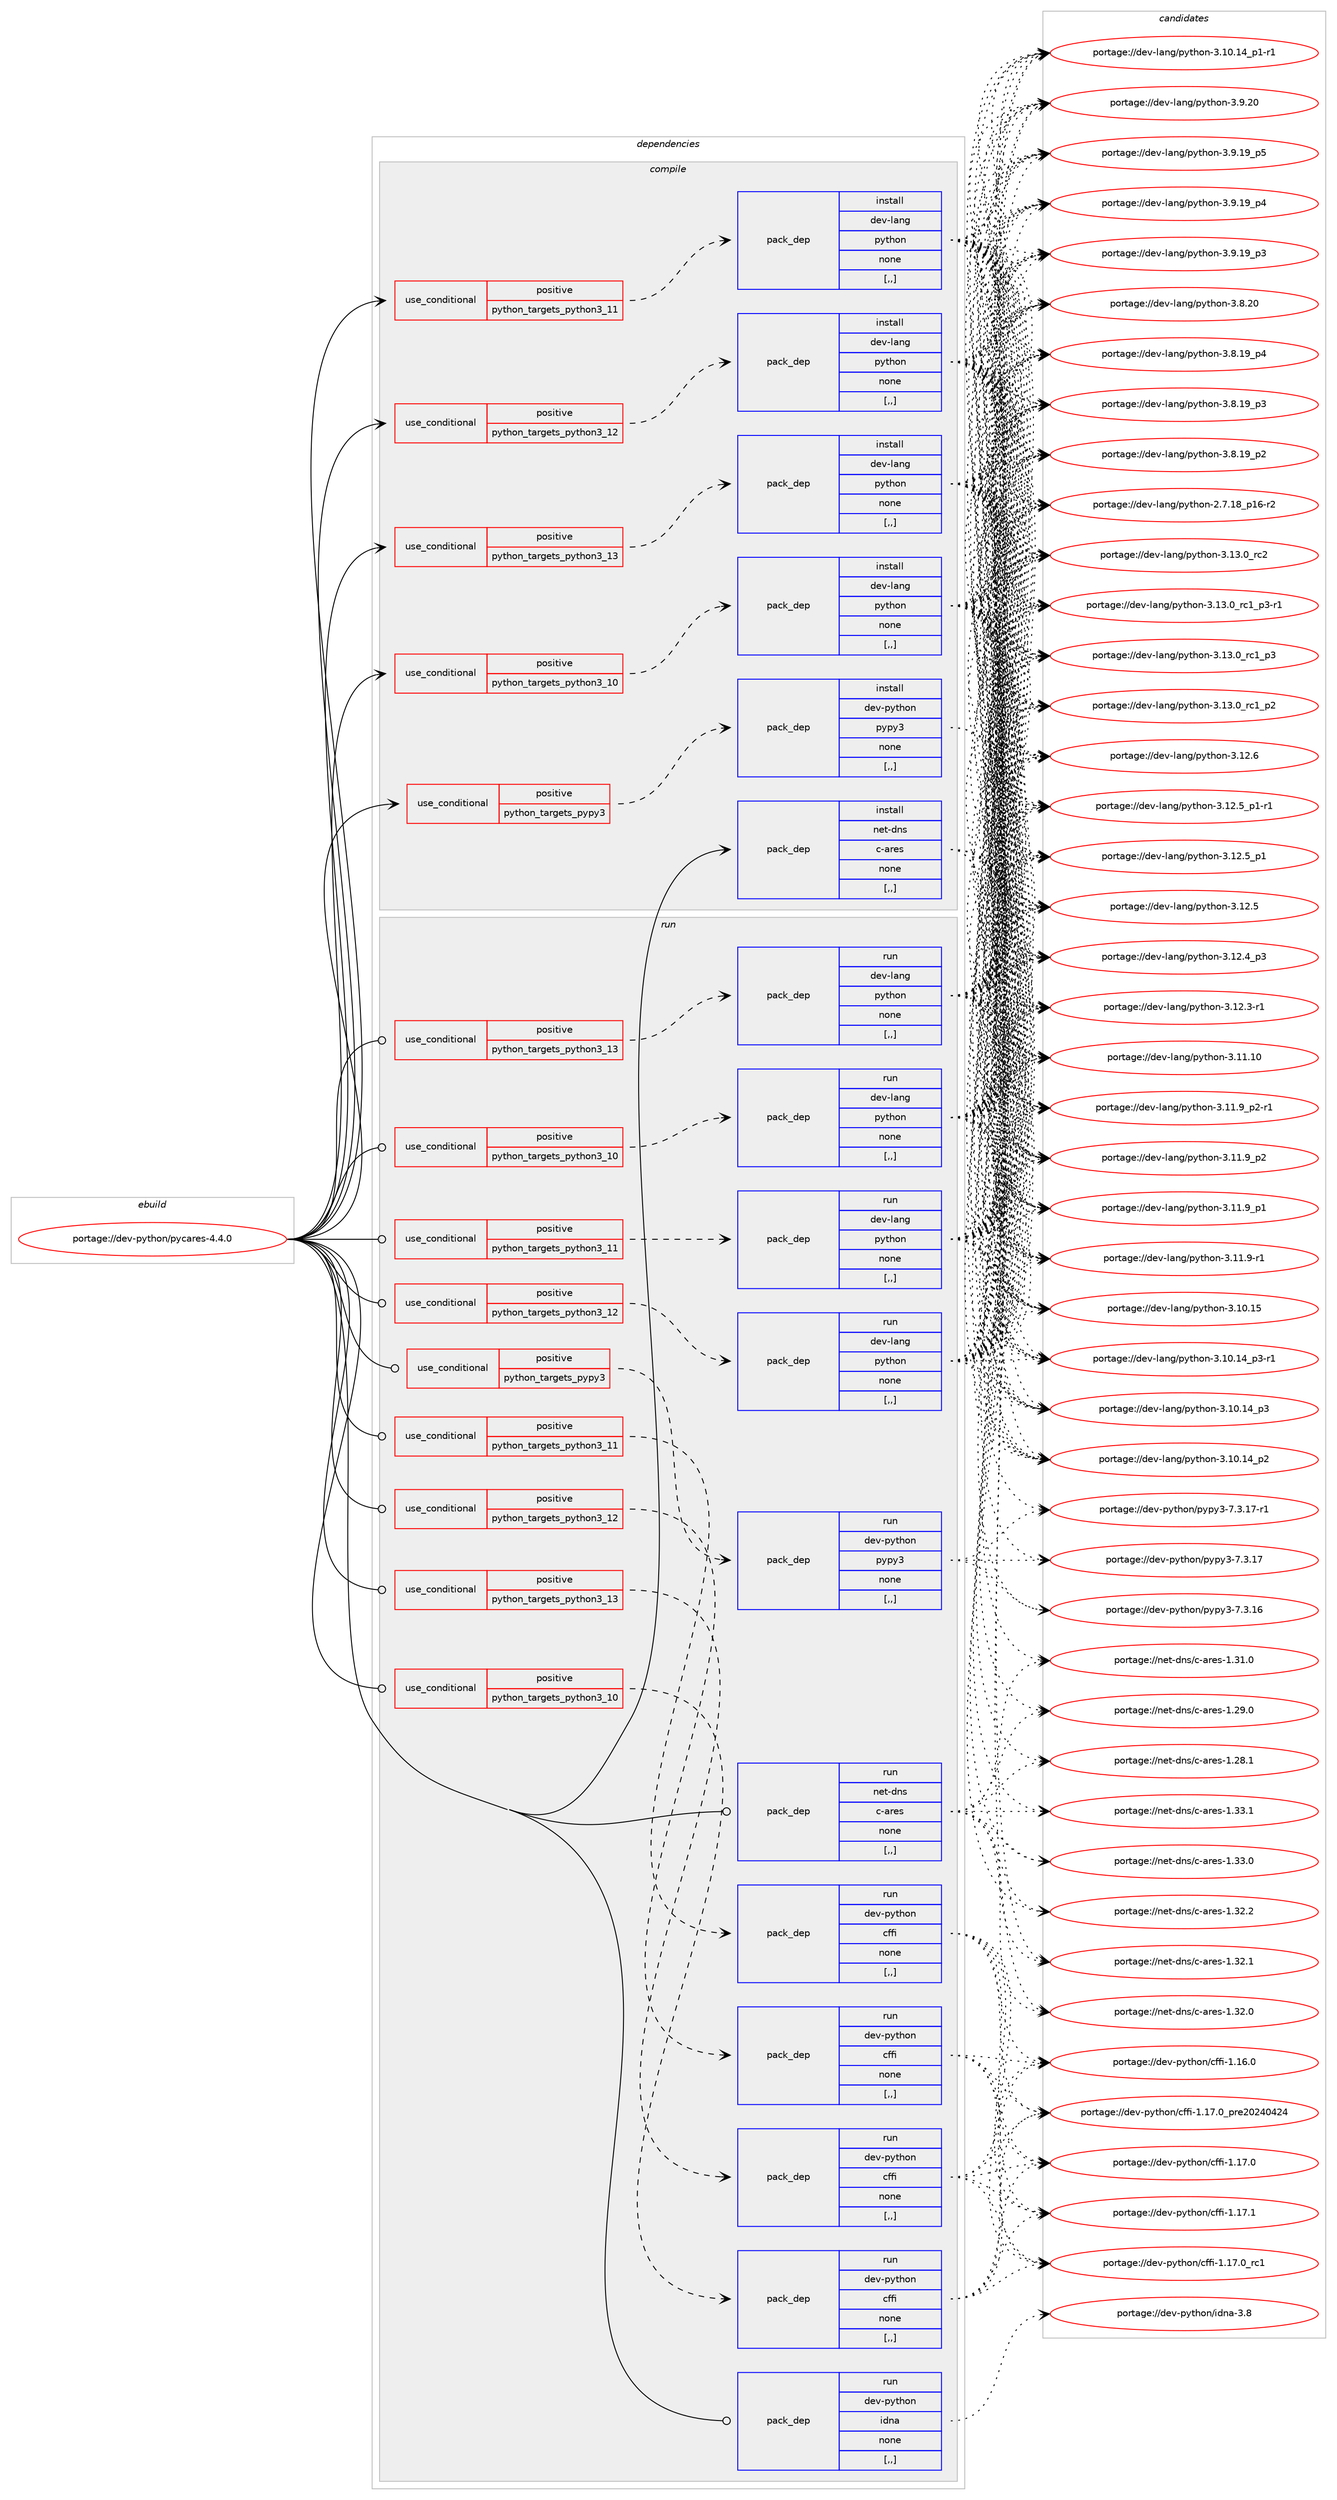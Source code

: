digraph prolog {

# *************
# Graph options
# *************

newrank=true;
concentrate=true;
compound=true;
graph [rankdir=LR,fontname=Helvetica,fontsize=10,ranksep=1.5];#, ranksep=2.5, nodesep=0.2];
edge  [arrowhead=vee];
node  [fontname=Helvetica,fontsize=10];

# **********
# The ebuild
# **********

subgraph cluster_leftcol {
color=gray;
label=<<i>ebuild</i>>;
id [label="portage://dev-python/pycares-4.4.0", color=red, width=4, href="../dev-python/pycares-4.4.0.svg"];
}

# ****************
# The dependencies
# ****************

subgraph cluster_midcol {
color=gray;
label=<<i>dependencies</i>>;
subgraph cluster_compile {
fillcolor="#eeeeee";
style=filled;
label=<<i>compile</i>>;
subgraph cond167135 {
dependency650731 [label=<<TABLE BORDER="0" CELLBORDER="1" CELLSPACING="0" CELLPADDING="4"><TR><TD ROWSPAN="3" CELLPADDING="10">use_conditional</TD></TR><TR><TD>positive</TD></TR><TR><TD>python_targets_pypy3</TD></TR></TABLE>>, shape=none, color=red];
subgraph pack478775 {
dependency650732 [label=<<TABLE BORDER="0" CELLBORDER="1" CELLSPACING="0" CELLPADDING="4" WIDTH="220"><TR><TD ROWSPAN="6" CELLPADDING="30">pack_dep</TD></TR><TR><TD WIDTH="110">install</TD></TR><TR><TD>dev-python</TD></TR><TR><TD>pypy3</TD></TR><TR><TD>none</TD></TR><TR><TD>[,,]</TD></TR></TABLE>>, shape=none, color=blue];
}
dependency650731:e -> dependency650732:w [weight=20,style="dashed",arrowhead="vee"];
}
id:e -> dependency650731:w [weight=20,style="solid",arrowhead="vee"];
subgraph cond167136 {
dependency650733 [label=<<TABLE BORDER="0" CELLBORDER="1" CELLSPACING="0" CELLPADDING="4"><TR><TD ROWSPAN="3" CELLPADDING="10">use_conditional</TD></TR><TR><TD>positive</TD></TR><TR><TD>python_targets_python3_10</TD></TR></TABLE>>, shape=none, color=red];
subgraph pack478776 {
dependency650734 [label=<<TABLE BORDER="0" CELLBORDER="1" CELLSPACING="0" CELLPADDING="4" WIDTH="220"><TR><TD ROWSPAN="6" CELLPADDING="30">pack_dep</TD></TR><TR><TD WIDTH="110">install</TD></TR><TR><TD>dev-lang</TD></TR><TR><TD>python</TD></TR><TR><TD>none</TD></TR><TR><TD>[,,]</TD></TR></TABLE>>, shape=none, color=blue];
}
dependency650733:e -> dependency650734:w [weight=20,style="dashed",arrowhead="vee"];
}
id:e -> dependency650733:w [weight=20,style="solid",arrowhead="vee"];
subgraph cond167137 {
dependency650735 [label=<<TABLE BORDER="0" CELLBORDER="1" CELLSPACING="0" CELLPADDING="4"><TR><TD ROWSPAN="3" CELLPADDING="10">use_conditional</TD></TR><TR><TD>positive</TD></TR><TR><TD>python_targets_python3_11</TD></TR></TABLE>>, shape=none, color=red];
subgraph pack478777 {
dependency650736 [label=<<TABLE BORDER="0" CELLBORDER="1" CELLSPACING="0" CELLPADDING="4" WIDTH="220"><TR><TD ROWSPAN="6" CELLPADDING="30">pack_dep</TD></TR><TR><TD WIDTH="110">install</TD></TR><TR><TD>dev-lang</TD></TR><TR><TD>python</TD></TR><TR><TD>none</TD></TR><TR><TD>[,,]</TD></TR></TABLE>>, shape=none, color=blue];
}
dependency650735:e -> dependency650736:w [weight=20,style="dashed",arrowhead="vee"];
}
id:e -> dependency650735:w [weight=20,style="solid",arrowhead="vee"];
subgraph cond167138 {
dependency650737 [label=<<TABLE BORDER="0" CELLBORDER="1" CELLSPACING="0" CELLPADDING="4"><TR><TD ROWSPAN="3" CELLPADDING="10">use_conditional</TD></TR><TR><TD>positive</TD></TR><TR><TD>python_targets_python3_12</TD></TR></TABLE>>, shape=none, color=red];
subgraph pack478778 {
dependency650738 [label=<<TABLE BORDER="0" CELLBORDER="1" CELLSPACING="0" CELLPADDING="4" WIDTH="220"><TR><TD ROWSPAN="6" CELLPADDING="30">pack_dep</TD></TR><TR><TD WIDTH="110">install</TD></TR><TR><TD>dev-lang</TD></TR><TR><TD>python</TD></TR><TR><TD>none</TD></TR><TR><TD>[,,]</TD></TR></TABLE>>, shape=none, color=blue];
}
dependency650737:e -> dependency650738:w [weight=20,style="dashed",arrowhead="vee"];
}
id:e -> dependency650737:w [weight=20,style="solid",arrowhead="vee"];
subgraph cond167139 {
dependency650739 [label=<<TABLE BORDER="0" CELLBORDER="1" CELLSPACING="0" CELLPADDING="4"><TR><TD ROWSPAN="3" CELLPADDING="10">use_conditional</TD></TR><TR><TD>positive</TD></TR><TR><TD>python_targets_python3_13</TD></TR></TABLE>>, shape=none, color=red];
subgraph pack478779 {
dependency650740 [label=<<TABLE BORDER="0" CELLBORDER="1" CELLSPACING="0" CELLPADDING="4" WIDTH="220"><TR><TD ROWSPAN="6" CELLPADDING="30">pack_dep</TD></TR><TR><TD WIDTH="110">install</TD></TR><TR><TD>dev-lang</TD></TR><TR><TD>python</TD></TR><TR><TD>none</TD></TR><TR><TD>[,,]</TD></TR></TABLE>>, shape=none, color=blue];
}
dependency650739:e -> dependency650740:w [weight=20,style="dashed",arrowhead="vee"];
}
id:e -> dependency650739:w [weight=20,style="solid",arrowhead="vee"];
subgraph pack478780 {
dependency650741 [label=<<TABLE BORDER="0" CELLBORDER="1" CELLSPACING="0" CELLPADDING="4" WIDTH="220"><TR><TD ROWSPAN="6" CELLPADDING="30">pack_dep</TD></TR><TR><TD WIDTH="110">install</TD></TR><TR><TD>net-dns</TD></TR><TR><TD>c-ares</TD></TR><TR><TD>none</TD></TR><TR><TD>[,,]</TD></TR></TABLE>>, shape=none, color=blue];
}
id:e -> dependency650741:w [weight=20,style="solid",arrowhead="vee"];
}
subgraph cluster_compileandrun {
fillcolor="#eeeeee";
style=filled;
label=<<i>compile and run</i>>;
}
subgraph cluster_run {
fillcolor="#eeeeee";
style=filled;
label=<<i>run</i>>;
subgraph cond167140 {
dependency650742 [label=<<TABLE BORDER="0" CELLBORDER="1" CELLSPACING="0" CELLPADDING="4"><TR><TD ROWSPAN="3" CELLPADDING="10">use_conditional</TD></TR><TR><TD>positive</TD></TR><TR><TD>python_targets_pypy3</TD></TR></TABLE>>, shape=none, color=red];
subgraph pack478781 {
dependency650743 [label=<<TABLE BORDER="0" CELLBORDER="1" CELLSPACING="0" CELLPADDING="4" WIDTH="220"><TR><TD ROWSPAN="6" CELLPADDING="30">pack_dep</TD></TR><TR><TD WIDTH="110">run</TD></TR><TR><TD>dev-python</TD></TR><TR><TD>pypy3</TD></TR><TR><TD>none</TD></TR><TR><TD>[,,]</TD></TR></TABLE>>, shape=none, color=blue];
}
dependency650742:e -> dependency650743:w [weight=20,style="dashed",arrowhead="vee"];
}
id:e -> dependency650742:w [weight=20,style="solid",arrowhead="odot"];
subgraph cond167141 {
dependency650744 [label=<<TABLE BORDER="0" CELLBORDER="1" CELLSPACING="0" CELLPADDING="4"><TR><TD ROWSPAN="3" CELLPADDING="10">use_conditional</TD></TR><TR><TD>positive</TD></TR><TR><TD>python_targets_python3_10</TD></TR></TABLE>>, shape=none, color=red];
subgraph pack478782 {
dependency650745 [label=<<TABLE BORDER="0" CELLBORDER="1" CELLSPACING="0" CELLPADDING="4" WIDTH="220"><TR><TD ROWSPAN="6" CELLPADDING="30">pack_dep</TD></TR><TR><TD WIDTH="110">run</TD></TR><TR><TD>dev-lang</TD></TR><TR><TD>python</TD></TR><TR><TD>none</TD></TR><TR><TD>[,,]</TD></TR></TABLE>>, shape=none, color=blue];
}
dependency650744:e -> dependency650745:w [weight=20,style="dashed",arrowhead="vee"];
}
id:e -> dependency650744:w [weight=20,style="solid",arrowhead="odot"];
subgraph cond167142 {
dependency650746 [label=<<TABLE BORDER="0" CELLBORDER="1" CELLSPACING="0" CELLPADDING="4"><TR><TD ROWSPAN="3" CELLPADDING="10">use_conditional</TD></TR><TR><TD>positive</TD></TR><TR><TD>python_targets_python3_10</TD></TR></TABLE>>, shape=none, color=red];
subgraph pack478783 {
dependency650747 [label=<<TABLE BORDER="0" CELLBORDER="1" CELLSPACING="0" CELLPADDING="4" WIDTH="220"><TR><TD ROWSPAN="6" CELLPADDING="30">pack_dep</TD></TR><TR><TD WIDTH="110">run</TD></TR><TR><TD>dev-python</TD></TR><TR><TD>cffi</TD></TR><TR><TD>none</TD></TR><TR><TD>[,,]</TD></TR></TABLE>>, shape=none, color=blue];
}
dependency650746:e -> dependency650747:w [weight=20,style="dashed",arrowhead="vee"];
}
id:e -> dependency650746:w [weight=20,style="solid",arrowhead="odot"];
subgraph cond167143 {
dependency650748 [label=<<TABLE BORDER="0" CELLBORDER="1" CELLSPACING="0" CELLPADDING="4"><TR><TD ROWSPAN="3" CELLPADDING="10">use_conditional</TD></TR><TR><TD>positive</TD></TR><TR><TD>python_targets_python3_11</TD></TR></TABLE>>, shape=none, color=red];
subgraph pack478784 {
dependency650749 [label=<<TABLE BORDER="0" CELLBORDER="1" CELLSPACING="0" CELLPADDING="4" WIDTH="220"><TR><TD ROWSPAN="6" CELLPADDING="30">pack_dep</TD></TR><TR><TD WIDTH="110">run</TD></TR><TR><TD>dev-lang</TD></TR><TR><TD>python</TD></TR><TR><TD>none</TD></TR><TR><TD>[,,]</TD></TR></TABLE>>, shape=none, color=blue];
}
dependency650748:e -> dependency650749:w [weight=20,style="dashed",arrowhead="vee"];
}
id:e -> dependency650748:w [weight=20,style="solid",arrowhead="odot"];
subgraph cond167144 {
dependency650750 [label=<<TABLE BORDER="0" CELLBORDER="1" CELLSPACING="0" CELLPADDING="4"><TR><TD ROWSPAN="3" CELLPADDING="10">use_conditional</TD></TR><TR><TD>positive</TD></TR><TR><TD>python_targets_python3_11</TD></TR></TABLE>>, shape=none, color=red];
subgraph pack478785 {
dependency650751 [label=<<TABLE BORDER="0" CELLBORDER="1" CELLSPACING="0" CELLPADDING="4" WIDTH="220"><TR><TD ROWSPAN="6" CELLPADDING="30">pack_dep</TD></TR><TR><TD WIDTH="110">run</TD></TR><TR><TD>dev-python</TD></TR><TR><TD>cffi</TD></TR><TR><TD>none</TD></TR><TR><TD>[,,]</TD></TR></TABLE>>, shape=none, color=blue];
}
dependency650750:e -> dependency650751:w [weight=20,style="dashed",arrowhead="vee"];
}
id:e -> dependency650750:w [weight=20,style="solid",arrowhead="odot"];
subgraph cond167145 {
dependency650752 [label=<<TABLE BORDER="0" CELLBORDER="1" CELLSPACING="0" CELLPADDING="4"><TR><TD ROWSPAN="3" CELLPADDING="10">use_conditional</TD></TR><TR><TD>positive</TD></TR><TR><TD>python_targets_python3_12</TD></TR></TABLE>>, shape=none, color=red];
subgraph pack478786 {
dependency650753 [label=<<TABLE BORDER="0" CELLBORDER="1" CELLSPACING="0" CELLPADDING="4" WIDTH="220"><TR><TD ROWSPAN="6" CELLPADDING="30">pack_dep</TD></TR><TR><TD WIDTH="110">run</TD></TR><TR><TD>dev-lang</TD></TR><TR><TD>python</TD></TR><TR><TD>none</TD></TR><TR><TD>[,,]</TD></TR></TABLE>>, shape=none, color=blue];
}
dependency650752:e -> dependency650753:w [weight=20,style="dashed",arrowhead="vee"];
}
id:e -> dependency650752:w [weight=20,style="solid",arrowhead="odot"];
subgraph cond167146 {
dependency650754 [label=<<TABLE BORDER="0" CELLBORDER="1" CELLSPACING="0" CELLPADDING="4"><TR><TD ROWSPAN="3" CELLPADDING="10">use_conditional</TD></TR><TR><TD>positive</TD></TR><TR><TD>python_targets_python3_12</TD></TR></TABLE>>, shape=none, color=red];
subgraph pack478787 {
dependency650755 [label=<<TABLE BORDER="0" CELLBORDER="1" CELLSPACING="0" CELLPADDING="4" WIDTH="220"><TR><TD ROWSPAN="6" CELLPADDING="30">pack_dep</TD></TR><TR><TD WIDTH="110">run</TD></TR><TR><TD>dev-python</TD></TR><TR><TD>cffi</TD></TR><TR><TD>none</TD></TR><TR><TD>[,,]</TD></TR></TABLE>>, shape=none, color=blue];
}
dependency650754:e -> dependency650755:w [weight=20,style="dashed",arrowhead="vee"];
}
id:e -> dependency650754:w [weight=20,style="solid",arrowhead="odot"];
subgraph cond167147 {
dependency650756 [label=<<TABLE BORDER="0" CELLBORDER="1" CELLSPACING="0" CELLPADDING="4"><TR><TD ROWSPAN="3" CELLPADDING="10">use_conditional</TD></TR><TR><TD>positive</TD></TR><TR><TD>python_targets_python3_13</TD></TR></TABLE>>, shape=none, color=red];
subgraph pack478788 {
dependency650757 [label=<<TABLE BORDER="0" CELLBORDER="1" CELLSPACING="0" CELLPADDING="4" WIDTH="220"><TR><TD ROWSPAN="6" CELLPADDING="30">pack_dep</TD></TR><TR><TD WIDTH="110">run</TD></TR><TR><TD>dev-lang</TD></TR><TR><TD>python</TD></TR><TR><TD>none</TD></TR><TR><TD>[,,]</TD></TR></TABLE>>, shape=none, color=blue];
}
dependency650756:e -> dependency650757:w [weight=20,style="dashed",arrowhead="vee"];
}
id:e -> dependency650756:w [weight=20,style="solid",arrowhead="odot"];
subgraph cond167148 {
dependency650758 [label=<<TABLE BORDER="0" CELLBORDER="1" CELLSPACING="0" CELLPADDING="4"><TR><TD ROWSPAN="3" CELLPADDING="10">use_conditional</TD></TR><TR><TD>positive</TD></TR><TR><TD>python_targets_python3_13</TD></TR></TABLE>>, shape=none, color=red];
subgraph pack478789 {
dependency650759 [label=<<TABLE BORDER="0" CELLBORDER="1" CELLSPACING="0" CELLPADDING="4" WIDTH="220"><TR><TD ROWSPAN="6" CELLPADDING="30">pack_dep</TD></TR><TR><TD WIDTH="110">run</TD></TR><TR><TD>dev-python</TD></TR><TR><TD>cffi</TD></TR><TR><TD>none</TD></TR><TR><TD>[,,]</TD></TR></TABLE>>, shape=none, color=blue];
}
dependency650758:e -> dependency650759:w [weight=20,style="dashed",arrowhead="vee"];
}
id:e -> dependency650758:w [weight=20,style="solid",arrowhead="odot"];
subgraph pack478790 {
dependency650760 [label=<<TABLE BORDER="0" CELLBORDER="1" CELLSPACING="0" CELLPADDING="4" WIDTH="220"><TR><TD ROWSPAN="6" CELLPADDING="30">pack_dep</TD></TR><TR><TD WIDTH="110">run</TD></TR><TR><TD>dev-python</TD></TR><TR><TD>idna</TD></TR><TR><TD>none</TD></TR><TR><TD>[,,]</TD></TR></TABLE>>, shape=none, color=blue];
}
id:e -> dependency650760:w [weight=20,style="solid",arrowhead="odot"];
subgraph pack478791 {
dependency650761 [label=<<TABLE BORDER="0" CELLBORDER="1" CELLSPACING="0" CELLPADDING="4" WIDTH="220"><TR><TD ROWSPAN="6" CELLPADDING="30">pack_dep</TD></TR><TR><TD WIDTH="110">run</TD></TR><TR><TD>net-dns</TD></TR><TR><TD>c-ares</TD></TR><TR><TD>none</TD></TR><TR><TD>[,,]</TD></TR></TABLE>>, shape=none, color=blue];
}
id:e -> dependency650761:w [weight=20,style="solid",arrowhead="odot"];
}
}

# **************
# The candidates
# **************

subgraph cluster_choices {
rank=same;
color=gray;
label=<<i>candidates</i>>;

subgraph choice478775 {
color=black;
nodesep=1;
choice100101118451121211161041111104711212111212151455546514649554511449 [label="portage://dev-python/pypy3-7.3.17-r1", color=red, width=4,href="../dev-python/pypy3-7.3.17-r1.svg"];
choice10010111845112121116104111110471121211121215145554651464955 [label="portage://dev-python/pypy3-7.3.17", color=red, width=4,href="../dev-python/pypy3-7.3.17.svg"];
choice10010111845112121116104111110471121211121215145554651464954 [label="portage://dev-python/pypy3-7.3.16", color=red, width=4,href="../dev-python/pypy3-7.3.16.svg"];
dependency650732:e -> choice100101118451121211161041111104711212111212151455546514649554511449:w [style=dotted,weight="100"];
dependency650732:e -> choice10010111845112121116104111110471121211121215145554651464955:w [style=dotted,weight="100"];
dependency650732:e -> choice10010111845112121116104111110471121211121215145554651464954:w [style=dotted,weight="100"];
}
subgraph choice478776 {
color=black;
nodesep=1;
choice10010111845108971101034711212111610411111045514649514648951149950 [label="portage://dev-lang/python-3.13.0_rc2", color=red, width=4,href="../dev-lang/python-3.13.0_rc2.svg"];
choice1001011184510897110103471121211161041111104551464951464895114994995112514511449 [label="portage://dev-lang/python-3.13.0_rc1_p3-r1", color=red, width=4,href="../dev-lang/python-3.13.0_rc1_p3-r1.svg"];
choice100101118451089711010347112121116104111110455146495146489511499499511251 [label="portage://dev-lang/python-3.13.0_rc1_p3", color=red, width=4,href="../dev-lang/python-3.13.0_rc1_p3.svg"];
choice100101118451089711010347112121116104111110455146495146489511499499511250 [label="portage://dev-lang/python-3.13.0_rc1_p2", color=red, width=4,href="../dev-lang/python-3.13.0_rc1_p2.svg"];
choice10010111845108971101034711212111610411111045514649504654 [label="portage://dev-lang/python-3.12.6", color=red, width=4,href="../dev-lang/python-3.12.6.svg"];
choice1001011184510897110103471121211161041111104551464950465395112494511449 [label="portage://dev-lang/python-3.12.5_p1-r1", color=red, width=4,href="../dev-lang/python-3.12.5_p1-r1.svg"];
choice100101118451089711010347112121116104111110455146495046539511249 [label="portage://dev-lang/python-3.12.5_p1", color=red, width=4,href="../dev-lang/python-3.12.5_p1.svg"];
choice10010111845108971101034711212111610411111045514649504653 [label="portage://dev-lang/python-3.12.5", color=red, width=4,href="../dev-lang/python-3.12.5.svg"];
choice100101118451089711010347112121116104111110455146495046529511251 [label="portage://dev-lang/python-3.12.4_p3", color=red, width=4,href="../dev-lang/python-3.12.4_p3.svg"];
choice100101118451089711010347112121116104111110455146495046514511449 [label="portage://dev-lang/python-3.12.3-r1", color=red, width=4,href="../dev-lang/python-3.12.3-r1.svg"];
choice1001011184510897110103471121211161041111104551464949464948 [label="portage://dev-lang/python-3.11.10", color=red, width=4,href="../dev-lang/python-3.11.10.svg"];
choice1001011184510897110103471121211161041111104551464949465795112504511449 [label="portage://dev-lang/python-3.11.9_p2-r1", color=red, width=4,href="../dev-lang/python-3.11.9_p2-r1.svg"];
choice100101118451089711010347112121116104111110455146494946579511250 [label="portage://dev-lang/python-3.11.9_p2", color=red, width=4,href="../dev-lang/python-3.11.9_p2.svg"];
choice100101118451089711010347112121116104111110455146494946579511249 [label="portage://dev-lang/python-3.11.9_p1", color=red, width=4,href="../dev-lang/python-3.11.9_p1.svg"];
choice100101118451089711010347112121116104111110455146494946574511449 [label="portage://dev-lang/python-3.11.9-r1", color=red, width=4,href="../dev-lang/python-3.11.9-r1.svg"];
choice1001011184510897110103471121211161041111104551464948464953 [label="portage://dev-lang/python-3.10.15", color=red, width=4,href="../dev-lang/python-3.10.15.svg"];
choice100101118451089711010347112121116104111110455146494846495295112514511449 [label="portage://dev-lang/python-3.10.14_p3-r1", color=red, width=4,href="../dev-lang/python-3.10.14_p3-r1.svg"];
choice10010111845108971101034711212111610411111045514649484649529511251 [label="portage://dev-lang/python-3.10.14_p3", color=red, width=4,href="../dev-lang/python-3.10.14_p3.svg"];
choice10010111845108971101034711212111610411111045514649484649529511250 [label="portage://dev-lang/python-3.10.14_p2", color=red, width=4,href="../dev-lang/python-3.10.14_p2.svg"];
choice100101118451089711010347112121116104111110455146494846495295112494511449 [label="portage://dev-lang/python-3.10.14_p1-r1", color=red, width=4,href="../dev-lang/python-3.10.14_p1-r1.svg"];
choice10010111845108971101034711212111610411111045514657465048 [label="portage://dev-lang/python-3.9.20", color=red, width=4,href="../dev-lang/python-3.9.20.svg"];
choice100101118451089711010347112121116104111110455146574649579511253 [label="portage://dev-lang/python-3.9.19_p5", color=red, width=4,href="../dev-lang/python-3.9.19_p5.svg"];
choice100101118451089711010347112121116104111110455146574649579511252 [label="portage://dev-lang/python-3.9.19_p4", color=red, width=4,href="../dev-lang/python-3.9.19_p4.svg"];
choice100101118451089711010347112121116104111110455146574649579511251 [label="portage://dev-lang/python-3.9.19_p3", color=red, width=4,href="../dev-lang/python-3.9.19_p3.svg"];
choice10010111845108971101034711212111610411111045514656465048 [label="portage://dev-lang/python-3.8.20", color=red, width=4,href="../dev-lang/python-3.8.20.svg"];
choice100101118451089711010347112121116104111110455146564649579511252 [label="portage://dev-lang/python-3.8.19_p4", color=red, width=4,href="../dev-lang/python-3.8.19_p4.svg"];
choice100101118451089711010347112121116104111110455146564649579511251 [label="portage://dev-lang/python-3.8.19_p3", color=red, width=4,href="../dev-lang/python-3.8.19_p3.svg"];
choice100101118451089711010347112121116104111110455146564649579511250 [label="portage://dev-lang/python-3.8.19_p2", color=red, width=4,href="../dev-lang/python-3.8.19_p2.svg"];
choice100101118451089711010347112121116104111110455046554649569511249544511450 [label="portage://dev-lang/python-2.7.18_p16-r2", color=red, width=4,href="../dev-lang/python-2.7.18_p16-r2.svg"];
dependency650734:e -> choice10010111845108971101034711212111610411111045514649514648951149950:w [style=dotted,weight="100"];
dependency650734:e -> choice1001011184510897110103471121211161041111104551464951464895114994995112514511449:w [style=dotted,weight="100"];
dependency650734:e -> choice100101118451089711010347112121116104111110455146495146489511499499511251:w [style=dotted,weight="100"];
dependency650734:e -> choice100101118451089711010347112121116104111110455146495146489511499499511250:w [style=dotted,weight="100"];
dependency650734:e -> choice10010111845108971101034711212111610411111045514649504654:w [style=dotted,weight="100"];
dependency650734:e -> choice1001011184510897110103471121211161041111104551464950465395112494511449:w [style=dotted,weight="100"];
dependency650734:e -> choice100101118451089711010347112121116104111110455146495046539511249:w [style=dotted,weight="100"];
dependency650734:e -> choice10010111845108971101034711212111610411111045514649504653:w [style=dotted,weight="100"];
dependency650734:e -> choice100101118451089711010347112121116104111110455146495046529511251:w [style=dotted,weight="100"];
dependency650734:e -> choice100101118451089711010347112121116104111110455146495046514511449:w [style=dotted,weight="100"];
dependency650734:e -> choice1001011184510897110103471121211161041111104551464949464948:w [style=dotted,weight="100"];
dependency650734:e -> choice1001011184510897110103471121211161041111104551464949465795112504511449:w [style=dotted,weight="100"];
dependency650734:e -> choice100101118451089711010347112121116104111110455146494946579511250:w [style=dotted,weight="100"];
dependency650734:e -> choice100101118451089711010347112121116104111110455146494946579511249:w [style=dotted,weight="100"];
dependency650734:e -> choice100101118451089711010347112121116104111110455146494946574511449:w [style=dotted,weight="100"];
dependency650734:e -> choice1001011184510897110103471121211161041111104551464948464953:w [style=dotted,weight="100"];
dependency650734:e -> choice100101118451089711010347112121116104111110455146494846495295112514511449:w [style=dotted,weight="100"];
dependency650734:e -> choice10010111845108971101034711212111610411111045514649484649529511251:w [style=dotted,weight="100"];
dependency650734:e -> choice10010111845108971101034711212111610411111045514649484649529511250:w [style=dotted,weight="100"];
dependency650734:e -> choice100101118451089711010347112121116104111110455146494846495295112494511449:w [style=dotted,weight="100"];
dependency650734:e -> choice10010111845108971101034711212111610411111045514657465048:w [style=dotted,weight="100"];
dependency650734:e -> choice100101118451089711010347112121116104111110455146574649579511253:w [style=dotted,weight="100"];
dependency650734:e -> choice100101118451089711010347112121116104111110455146574649579511252:w [style=dotted,weight="100"];
dependency650734:e -> choice100101118451089711010347112121116104111110455146574649579511251:w [style=dotted,weight="100"];
dependency650734:e -> choice10010111845108971101034711212111610411111045514656465048:w [style=dotted,weight="100"];
dependency650734:e -> choice100101118451089711010347112121116104111110455146564649579511252:w [style=dotted,weight="100"];
dependency650734:e -> choice100101118451089711010347112121116104111110455146564649579511251:w [style=dotted,weight="100"];
dependency650734:e -> choice100101118451089711010347112121116104111110455146564649579511250:w [style=dotted,weight="100"];
dependency650734:e -> choice100101118451089711010347112121116104111110455046554649569511249544511450:w [style=dotted,weight="100"];
}
subgraph choice478777 {
color=black;
nodesep=1;
choice10010111845108971101034711212111610411111045514649514648951149950 [label="portage://dev-lang/python-3.13.0_rc2", color=red, width=4,href="../dev-lang/python-3.13.0_rc2.svg"];
choice1001011184510897110103471121211161041111104551464951464895114994995112514511449 [label="portage://dev-lang/python-3.13.0_rc1_p3-r1", color=red, width=4,href="../dev-lang/python-3.13.0_rc1_p3-r1.svg"];
choice100101118451089711010347112121116104111110455146495146489511499499511251 [label="portage://dev-lang/python-3.13.0_rc1_p3", color=red, width=4,href="../dev-lang/python-3.13.0_rc1_p3.svg"];
choice100101118451089711010347112121116104111110455146495146489511499499511250 [label="portage://dev-lang/python-3.13.0_rc1_p2", color=red, width=4,href="../dev-lang/python-3.13.0_rc1_p2.svg"];
choice10010111845108971101034711212111610411111045514649504654 [label="portage://dev-lang/python-3.12.6", color=red, width=4,href="../dev-lang/python-3.12.6.svg"];
choice1001011184510897110103471121211161041111104551464950465395112494511449 [label="portage://dev-lang/python-3.12.5_p1-r1", color=red, width=4,href="../dev-lang/python-3.12.5_p1-r1.svg"];
choice100101118451089711010347112121116104111110455146495046539511249 [label="portage://dev-lang/python-3.12.5_p1", color=red, width=4,href="../dev-lang/python-3.12.5_p1.svg"];
choice10010111845108971101034711212111610411111045514649504653 [label="portage://dev-lang/python-3.12.5", color=red, width=4,href="../dev-lang/python-3.12.5.svg"];
choice100101118451089711010347112121116104111110455146495046529511251 [label="portage://dev-lang/python-3.12.4_p3", color=red, width=4,href="../dev-lang/python-3.12.4_p3.svg"];
choice100101118451089711010347112121116104111110455146495046514511449 [label="portage://dev-lang/python-3.12.3-r1", color=red, width=4,href="../dev-lang/python-3.12.3-r1.svg"];
choice1001011184510897110103471121211161041111104551464949464948 [label="portage://dev-lang/python-3.11.10", color=red, width=4,href="../dev-lang/python-3.11.10.svg"];
choice1001011184510897110103471121211161041111104551464949465795112504511449 [label="portage://dev-lang/python-3.11.9_p2-r1", color=red, width=4,href="../dev-lang/python-3.11.9_p2-r1.svg"];
choice100101118451089711010347112121116104111110455146494946579511250 [label="portage://dev-lang/python-3.11.9_p2", color=red, width=4,href="../dev-lang/python-3.11.9_p2.svg"];
choice100101118451089711010347112121116104111110455146494946579511249 [label="portage://dev-lang/python-3.11.9_p1", color=red, width=4,href="../dev-lang/python-3.11.9_p1.svg"];
choice100101118451089711010347112121116104111110455146494946574511449 [label="portage://dev-lang/python-3.11.9-r1", color=red, width=4,href="../dev-lang/python-3.11.9-r1.svg"];
choice1001011184510897110103471121211161041111104551464948464953 [label="portage://dev-lang/python-3.10.15", color=red, width=4,href="../dev-lang/python-3.10.15.svg"];
choice100101118451089711010347112121116104111110455146494846495295112514511449 [label="portage://dev-lang/python-3.10.14_p3-r1", color=red, width=4,href="../dev-lang/python-3.10.14_p3-r1.svg"];
choice10010111845108971101034711212111610411111045514649484649529511251 [label="portage://dev-lang/python-3.10.14_p3", color=red, width=4,href="../dev-lang/python-3.10.14_p3.svg"];
choice10010111845108971101034711212111610411111045514649484649529511250 [label="portage://dev-lang/python-3.10.14_p2", color=red, width=4,href="../dev-lang/python-3.10.14_p2.svg"];
choice100101118451089711010347112121116104111110455146494846495295112494511449 [label="portage://dev-lang/python-3.10.14_p1-r1", color=red, width=4,href="../dev-lang/python-3.10.14_p1-r1.svg"];
choice10010111845108971101034711212111610411111045514657465048 [label="portage://dev-lang/python-3.9.20", color=red, width=4,href="../dev-lang/python-3.9.20.svg"];
choice100101118451089711010347112121116104111110455146574649579511253 [label="portage://dev-lang/python-3.9.19_p5", color=red, width=4,href="../dev-lang/python-3.9.19_p5.svg"];
choice100101118451089711010347112121116104111110455146574649579511252 [label="portage://dev-lang/python-3.9.19_p4", color=red, width=4,href="../dev-lang/python-3.9.19_p4.svg"];
choice100101118451089711010347112121116104111110455146574649579511251 [label="portage://dev-lang/python-3.9.19_p3", color=red, width=4,href="../dev-lang/python-3.9.19_p3.svg"];
choice10010111845108971101034711212111610411111045514656465048 [label="portage://dev-lang/python-3.8.20", color=red, width=4,href="../dev-lang/python-3.8.20.svg"];
choice100101118451089711010347112121116104111110455146564649579511252 [label="portage://dev-lang/python-3.8.19_p4", color=red, width=4,href="../dev-lang/python-3.8.19_p4.svg"];
choice100101118451089711010347112121116104111110455146564649579511251 [label="portage://dev-lang/python-3.8.19_p3", color=red, width=4,href="../dev-lang/python-3.8.19_p3.svg"];
choice100101118451089711010347112121116104111110455146564649579511250 [label="portage://dev-lang/python-3.8.19_p2", color=red, width=4,href="../dev-lang/python-3.8.19_p2.svg"];
choice100101118451089711010347112121116104111110455046554649569511249544511450 [label="portage://dev-lang/python-2.7.18_p16-r2", color=red, width=4,href="../dev-lang/python-2.7.18_p16-r2.svg"];
dependency650736:e -> choice10010111845108971101034711212111610411111045514649514648951149950:w [style=dotted,weight="100"];
dependency650736:e -> choice1001011184510897110103471121211161041111104551464951464895114994995112514511449:w [style=dotted,weight="100"];
dependency650736:e -> choice100101118451089711010347112121116104111110455146495146489511499499511251:w [style=dotted,weight="100"];
dependency650736:e -> choice100101118451089711010347112121116104111110455146495146489511499499511250:w [style=dotted,weight="100"];
dependency650736:e -> choice10010111845108971101034711212111610411111045514649504654:w [style=dotted,weight="100"];
dependency650736:e -> choice1001011184510897110103471121211161041111104551464950465395112494511449:w [style=dotted,weight="100"];
dependency650736:e -> choice100101118451089711010347112121116104111110455146495046539511249:w [style=dotted,weight="100"];
dependency650736:e -> choice10010111845108971101034711212111610411111045514649504653:w [style=dotted,weight="100"];
dependency650736:e -> choice100101118451089711010347112121116104111110455146495046529511251:w [style=dotted,weight="100"];
dependency650736:e -> choice100101118451089711010347112121116104111110455146495046514511449:w [style=dotted,weight="100"];
dependency650736:e -> choice1001011184510897110103471121211161041111104551464949464948:w [style=dotted,weight="100"];
dependency650736:e -> choice1001011184510897110103471121211161041111104551464949465795112504511449:w [style=dotted,weight="100"];
dependency650736:e -> choice100101118451089711010347112121116104111110455146494946579511250:w [style=dotted,weight="100"];
dependency650736:e -> choice100101118451089711010347112121116104111110455146494946579511249:w [style=dotted,weight="100"];
dependency650736:e -> choice100101118451089711010347112121116104111110455146494946574511449:w [style=dotted,weight="100"];
dependency650736:e -> choice1001011184510897110103471121211161041111104551464948464953:w [style=dotted,weight="100"];
dependency650736:e -> choice100101118451089711010347112121116104111110455146494846495295112514511449:w [style=dotted,weight="100"];
dependency650736:e -> choice10010111845108971101034711212111610411111045514649484649529511251:w [style=dotted,weight="100"];
dependency650736:e -> choice10010111845108971101034711212111610411111045514649484649529511250:w [style=dotted,weight="100"];
dependency650736:e -> choice100101118451089711010347112121116104111110455146494846495295112494511449:w [style=dotted,weight="100"];
dependency650736:e -> choice10010111845108971101034711212111610411111045514657465048:w [style=dotted,weight="100"];
dependency650736:e -> choice100101118451089711010347112121116104111110455146574649579511253:w [style=dotted,weight="100"];
dependency650736:e -> choice100101118451089711010347112121116104111110455146574649579511252:w [style=dotted,weight="100"];
dependency650736:e -> choice100101118451089711010347112121116104111110455146574649579511251:w [style=dotted,weight="100"];
dependency650736:e -> choice10010111845108971101034711212111610411111045514656465048:w [style=dotted,weight="100"];
dependency650736:e -> choice100101118451089711010347112121116104111110455146564649579511252:w [style=dotted,weight="100"];
dependency650736:e -> choice100101118451089711010347112121116104111110455146564649579511251:w [style=dotted,weight="100"];
dependency650736:e -> choice100101118451089711010347112121116104111110455146564649579511250:w [style=dotted,weight="100"];
dependency650736:e -> choice100101118451089711010347112121116104111110455046554649569511249544511450:w [style=dotted,weight="100"];
}
subgraph choice478778 {
color=black;
nodesep=1;
choice10010111845108971101034711212111610411111045514649514648951149950 [label="portage://dev-lang/python-3.13.0_rc2", color=red, width=4,href="../dev-lang/python-3.13.0_rc2.svg"];
choice1001011184510897110103471121211161041111104551464951464895114994995112514511449 [label="portage://dev-lang/python-3.13.0_rc1_p3-r1", color=red, width=4,href="../dev-lang/python-3.13.0_rc1_p3-r1.svg"];
choice100101118451089711010347112121116104111110455146495146489511499499511251 [label="portage://dev-lang/python-3.13.0_rc1_p3", color=red, width=4,href="../dev-lang/python-3.13.0_rc1_p3.svg"];
choice100101118451089711010347112121116104111110455146495146489511499499511250 [label="portage://dev-lang/python-3.13.0_rc1_p2", color=red, width=4,href="../dev-lang/python-3.13.0_rc1_p2.svg"];
choice10010111845108971101034711212111610411111045514649504654 [label="portage://dev-lang/python-3.12.6", color=red, width=4,href="../dev-lang/python-3.12.6.svg"];
choice1001011184510897110103471121211161041111104551464950465395112494511449 [label="portage://dev-lang/python-3.12.5_p1-r1", color=red, width=4,href="../dev-lang/python-3.12.5_p1-r1.svg"];
choice100101118451089711010347112121116104111110455146495046539511249 [label="portage://dev-lang/python-3.12.5_p1", color=red, width=4,href="../dev-lang/python-3.12.5_p1.svg"];
choice10010111845108971101034711212111610411111045514649504653 [label="portage://dev-lang/python-3.12.5", color=red, width=4,href="../dev-lang/python-3.12.5.svg"];
choice100101118451089711010347112121116104111110455146495046529511251 [label="portage://dev-lang/python-3.12.4_p3", color=red, width=4,href="../dev-lang/python-3.12.4_p3.svg"];
choice100101118451089711010347112121116104111110455146495046514511449 [label="portage://dev-lang/python-3.12.3-r1", color=red, width=4,href="../dev-lang/python-3.12.3-r1.svg"];
choice1001011184510897110103471121211161041111104551464949464948 [label="portage://dev-lang/python-3.11.10", color=red, width=4,href="../dev-lang/python-3.11.10.svg"];
choice1001011184510897110103471121211161041111104551464949465795112504511449 [label="portage://dev-lang/python-3.11.9_p2-r1", color=red, width=4,href="../dev-lang/python-3.11.9_p2-r1.svg"];
choice100101118451089711010347112121116104111110455146494946579511250 [label="portage://dev-lang/python-3.11.9_p2", color=red, width=4,href="../dev-lang/python-3.11.9_p2.svg"];
choice100101118451089711010347112121116104111110455146494946579511249 [label="portage://dev-lang/python-3.11.9_p1", color=red, width=4,href="../dev-lang/python-3.11.9_p1.svg"];
choice100101118451089711010347112121116104111110455146494946574511449 [label="portage://dev-lang/python-3.11.9-r1", color=red, width=4,href="../dev-lang/python-3.11.9-r1.svg"];
choice1001011184510897110103471121211161041111104551464948464953 [label="portage://dev-lang/python-3.10.15", color=red, width=4,href="../dev-lang/python-3.10.15.svg"];
choice100101118451089711010347112121116104111110455146494846495295112514511449 [label="portage://dev-lang/python-3.10.14_p3-r1", color=red, width=4,href="../dev-lang/python-3.10.14_p3-r1.svg"];
choice10010111845108971101034711212111610411111045514649484649529511251 [label="portage://dev-lang/python-3.10.14_p3", color=red, width=4,href="../dev-lang/python-3.10.14_p3.svg"];
choice10010111845108971101034711212111610411111045514649484649529511250 [label="portage://dev-lang/python-3.10.14_p2", color=red, width=4,href="../dev-lang/python-3.10.14_p2.svg"];
choice100101118451089711010347112121116104111110455146494846495295112494511449 [label="portage://dev-lang/python-3.10.14_p1-r1", color=red, width=4,href="../dev-lang/python-3.10.14_p1-r1.svg"];
choice10010111845108971101034711212111610411111045514657465048 [label="portage://dev-lang/python-3.9.20", color=red, width=4,href="../dev-lang/python-3.9.20.svg"];
choice100101118451089711010347112121116104111110455146574649579511253 [label="portage://dev-lang/python-3.9.19_p5", color=red, width=4,href="../dev-lang/python-3.9.19_p5.svg"];
choice100101118451089711010347112121116104111110455146574649579511252 [label="portage://dev-lang/python-3.9.19_p4", color=red, width=4,href="../dev-lang/python-3.9.19_p4.svg"];
choice100101118451089711010347112121116104111110455146574649579511251 [label="portage://dev-lang/python-3.9.19_p3", color=red, width=4,href="../dev-lang/python-3.9.19_p3.svg"];
choice10010111845108971101034711212111610411111045514656465048 [label="portage://dev-lang/python-3.8.20", color=red, width=4,href="../dev-lang/python-3.8.20.svg"];
choice100101118451089711010347112121116104111110455146564649579511252 [label="portage://dev-lang/python-3.8.19_p4", color=red, width=4,href="../dev-lang/python-3.8.19_p4.svg"];
choice100101118451089711010347112121116104111110455146564649579511251 [label="portage://dev-lang/python-3.8.19_p3", color=red, width=4,href="../dev-lang/python-3.8.19_p3.svg"];
choice100101118451089711010347112121116104111110455146564649579511250 [label="portage://dev-lang/python-3.8.19_p2", color=red, width=4,href="../dev-lang/python-3.8.19_p2.svg"];
choice100101118451089711010347112121116104111110455046554649569511249544511450 [label="portage://dev-lang/python-2.7.18_p16-r2", color=red, width=4,href="../dev-lang/python-2.7.18_p16-r2.svg"];
dependency650738:e -> choice10010111845108971101034711212111610411111045514649514648951149950:w [style=dotted,weight="100"];
dependency650738:e -> choice1001011184510897110103471121211161041111104551464951464895114994995112514511449:w [style=dotted,weight="100"];
dependency650738:e -> choice100101118451089711010347112121116104111110455146495146489511499499511251:w [style=dotted,weight="100"];
dependency650738:e -> choice100101118451089711010347112121116104111110455146495146489511499499511250:w [style=dotted,weight="100"];
dependency650738:e -> choice10010111845108971101034711212111610411111045514649504654:w [style=dotted,weight="100"];
dependency650738:e -> choice1001011184510897110103471121211161041111104551464950465395112494511449:w [style=dotted,weight="100"];
dependency650738:e -> choice100101118451089711010347112121116104111110455146495046539511249:w [style=dotted,weight="100"];
dependency650738:e -> choice10010111845108971101034711212111610411111045514649504653:w [style=dotted,weight="100"];
dependency650738:e -> choice100101118451089711010347112121116104111110455146495046529511251:w [style=dotted,weight="100"];
dependency650738:e -> choice100101118451089711010347112121116104111110455146495046514511449:w [style=dotted,weight="100"];
dependency650738:e -> choice1001011184510897110103471121211161041111104551464949464948:w [style=dotted,weight="100"];
dependency650738:e -> choice1001011184510897110103471121211161041111104551464949465795112504511449:w [style=dotted,weight="100"];
dependency650738:e -> choice100101118451089711010347112121116104111110455146494946579511250:w [style=dotted,weight="100"];
dependency650738:e -> choice100101118451089711010347112121116104111110455146494946579511249:w [style=dotted,weight="100"];
dependency650738:e -> choice100101118451089711010347112121116104111110455146494946574511449:w [style=dotted,weight="100"];
dependency650738:e -> choice1001011184510897110103471121211161041111104551464948464953:w [style=dotted,weight="100"];
dependency650738:e -> choice100101118451089711010347112121116104111110455146494846495295112514511449:w [style=dotted,weight="100"];
dependency650738:e -> choice10010111845108971101034711212111610411111045514649484649529511251:w [style=dotted,weight="100"];
dependency650738:e -> choice10010111845108971101034711212111610411111045514649484649529511250:w [style=dotted,weight="100"];
dependency650738:e -> choice100101118451089711010347112121116104111110455146494846495295112494511449:w [style=dotted,weight="100"];
dependency650738:e -> choice10010111845108971101034711212111610411111045514657465048:w [style=dotted,weight="100"];
dependency650738:e -> choice100101118451089711010347112121116104111110455146574649579511253:w [style=dotted,weight="100"];
dependency650738:e -> choice100101118451089711010347112121116104111110455146574649579511252:w [style=dotted,weight="100"];
dependency650738:e -> choice100101118451089711010347112121116104111110455146574649579511251:w [style=dotted,weight="100"];
dependency650738:e -> choice10010111845108971101034711212111610411111045514656465048:w [style=dotted,weight="100"];
dependency650738:e -> choice100101118451089711010347112121116104111110455146564649579511252:w [style=dotted,weight="100"];
dependency650738:e -> choice100101118451089711010347112121116104111110455146564649579511251:w [style=dotted,weight="100"];
dependency650738:e -> choice100101118451089711010347112121116104111110455146564649579511250:w [style=dotted,weight="100"];
dependency650738:e -> choice100101118451089711010347112121116104111110455046554649569511249544511450:w [style=dotted,weight="100"];
}
subgraph choice478779 {
color=black;
nodesep=1;
choice10010111845108971101034711212111610411111045514649514648951149950 [label="portage://dev-lang/python-3.13.0_rc2", color=red, width=4,href="../dev-lang/python-3.13.0_rc2.svg"];
choice1001011184510897110103471121211161041111104551464951464895114994995112514511449 [label="portage://dev-lang/python-3.13.0_rc1_p3-r1", color=red, width=4,href="../dev-lang/python-3.13.0_rc1_p3-r1.svg"];
choice100101118451089711010347112121116104111110455146495146489511499499511251 [label="portage://dev-lang/python-3.13.0_rc1_p3", color=red, width=4,href="../dev-lang/python-3.13.0_rc1_p3.svg"];
choice100101118451089711010347112121116104111110455146495146489511499499511250 [label="portage://dev-lang/python-3.13.0_rc1_p2", color=red, width=4,href="../dev-lang/python-3.13.0_rc1_p2.svg"];
choice10010111845108971101034711212111610411111045514649504654 [label="portage://dev-lang/python-3.12.6", color=red, width=4,href="../dev-lang/python-3.12.6.svg"];
choice1001011184510897110103471121211161041111104551464950465395112494511449 [label="portage://dev-lang/python-3.12.5_p1-r1", color=red, width=4,href="../dev-lang/python-3.12.5_p1-r1.svg"];
choice100101118451089711010347112121116104111110455146495046539511249 [label="portage://dev-lang/python-3.12.5_p1", color=red, width=4,href="../dev-lang/python-3.12.5_p1.svg"];
choice10010111845108971101034711212111610411111045514649504653 [label="portage://dev-lang/python-3.12.5", color=red, width=4,href="../dev-lang/python-3.12.5.svg"];
choice100101118451089711010347112121116104111110455146495046529511251 [label="portage://dev-lang/python-3.12.4_p3", color=red, width=4,href="../dev-lang/python-3.12.4_p3.svg"];
choice100101118451089711010347112121116104111110455146495046514511449 [label="portage://dev-lang/python-3.12.3-r1", color=red, width=4,href="../dev-lang/python-3.12.3-r1.svg"];
choice1001011184510897110103471121211161041111104551464949464948 [label="portage://dev-lang/python-3.11.10", color=red, width=4,href="../dev-lang/python-3.11.10.svg"];
choice1001011184510897110103471121211161041111104551464949465795112504511449 [label="portage://dev-lang/python-3.11.9_p2-r1", color=red, width=4,href="../dev-lang/python-3.11.9_p2-r1.svg"];
choice100101118451089711010347112121116104111110455146494946579511250 [label="portage://dev-lang/python-3.11.9_p2", color=red, width=4,href="../dev-lang/python-3.11.9_p2.svg"];
choice100101118451089711010347112121116104111110455146494946579511249 [label="portage://dev-lang/python-3.11.9_p1", color=red, width=4,href="../dev-lang/python-3.11.9_p1.svg"];
choice100101118451089711010347112121116104111110455146494946574511449 [label="portage://dev-lang/python-3.11.9-r1", color=red, width=4,href="../dev-lang/python-3.11.9-r1.svg"];
choice1001011184510897110103471121211161041111104551464948464953 [label="portage://dev-lang/python-3.10.15", color=red, width=4,href="../dev-lang/python-3.10.15.svg"];
choice100101118451089711010347112121116104111110455146494846495295112514511449 [label="portage://dev-lang/python-3.10.14_p3-r1", color=red, width=4,href="../dev-lang/python-3.10.14_p3-r1.svg"];
choice10010111845108971101034711212111610411111045514649484649529511251 [label="portage://dev-lang/python-3.10.14_p3", color=red, width=4,href="../dev-lang/python-3.10.14_p3.svg"];
choice10010111845108971101034711212111610411111045514649484649529511250 [label="portage://dev-lang/python-3.10.14_p2", color=red, width=4,href="../dev-lang/python-3.10.14_p2.svg"];
choice100101118451089711010347112121116104111110455146494846495295112494511449 [label="portage://dev-lang/python-3.10.14_p1-r1", color=red, width=4,href="../dev-lang/python-3.10.14_p1-r1.svg"];
choice10010111845108971101034711212111610411111045514657465048 [label="portage://dev-lang/python-3.9.20", color=red, width=4,href="../dev-lang/python-3.9.20.svg"];
choice100101118451089711010347112121116104111110455146574649579511253 [label="portage://dev-lang/python-3.9.19_p5", color=red, width=4,href="../dev-lang/python-3.9.19_p5.svg"];
choice100101118451089711010347112121116104111110455146574649579511252 [label="portage://dev-lang/python-3.9.19_p4", color=red, width=4,href="../dev-lang/python-3.9.19_p4.svg"];
choice100101118451089711010347112121116104111110455146574649579511251 [label="portage://dev-lang/python-3.9.19_p3", color=red, width=4,href="../dev-lang/python-3.9.19_p3.svg"];
choice10010111845108971101034711212111610411111045514656465048 [label="portage://dev-lang/python-3.8.20", color=red, width=4,href="../dev-lang/python-3.8.20.svg"];
choice100101118451089711010347112121116104111110455146564649579511252 [label="portage://dev-lang/python-3.8.19_p4", color=red, width=4,href="../dev-lang/python-3.8.19_p4.svg"];
choice100101118451089711010347112121116104111110455146564649579511251 [label="portage://dev-lang/python-3.8.19_p3", color=red, width=4,href="../dev-lang/python-3.8.19_p3.svg"];
choice100101118451089711010347112121116104111110455146564649579511250 [label="portage://dev-lang/python-3.8.19_p2", color=red, width=4,href="../dev-lang/python-3.8.19_p2.svg"];
choice100101118451089711010347112121116104111110455046554649569511249544511450 [label="portage://dev-lang/python-2.7.18_p16-r2", color=red, width=4,href="../dev-lang/python-2.7.18_p16-r2.svg"];
dependency650740:e -> choice10010111845108971101034711212111610411111045514649514648951149950:w [style=dotted,weight="100"];
dependency650740:e -> choice1001011184510897110103471121211161041111104551464951464895114994995112514511449:w [style=dotted,weight="100"];
dependency650740:e -> choice100101118451089711010347112121116104111110455146495146489511499499511251:w [style=dotted,weight="100"];
dependency650740:e -> choice100101118451089711010347112121116104111110455146495146489511499499511250:w [style=dotted,weight="100"];
dependency650740:e -> choice10010111845108971101034711212111610411111045514649504654:w [style=dotted,weight="100"];
dependency650740:e -> choice1001011184510897110103471121211161041111104551464950465395112494511449:w [style=dotted,weight="100"];
dependency650740:e -> choice100101118451089711010347112121116104111110455146495046539511249:w [style=dotted,weight="100"];
dependency650740:e -> choice10010111845108971101034711212111610411111045514649504653:w [style=dotted,weight="100"];
dependency650740:e -> choice100101118451089711010347112121116104111110455146495046529511251:w [style=dotted,weight="100"];
dependency650740:e -> choice100101118451089711010347112121116104111110455146495046514511449:w [style=dotted,weight="100"];
dependency650740:e -> choice1001011184510897110103471121211161041111104551464949464948:w [style=dotted,weight="100"];
dependency650740:e -> choice1001011184510897110103471121211161041111104551464949465795112504511449:w [style=dotted,weight="100"];
dependency650740:e -> choice100101118451089711010347112121116104111110455146494946579511250:w [style=dotted,weight="100"];
dependency650740:e -> choice100101118451089711010347112121116104111110455146494946579511249:w [style=dotted,weight="100"];
dependency650740:e -> choice100101118451089711010347112121116104111110455146494946574511449:w [style=dotted,weight="100"];
dependency650740:e -> choice1001011184510897110103471121211161041111104551464948464953:w [style=dotted,weight="100"];
dependency650740:e -> choice100101118451089711010347112121116104111110455146494846495295112514511449:w [style=dotted,weight="100"];
dependency650740:e -> choice10010111845108971101034711212111610411111045514649484649529511251:w [style=dotted,weight="100"];
dependency650740:e -> choice10010111845108971101034711212111610411111045514649484649529511250:w [style=dotted,weight="100"];
dependency650740:e -> choice100101118451089711010347112121116104111110455146494846495295112494511449:w [style=dotted,weight="100"];
dependency650740:e -> choice10010111845108971101034711212111610411111045514657465048:w [style=dotted,weight="100"];
dependency650740:e -> choice100101118451089711010347112121116104111110455146574649579511253:w [style=dotted,weight="100"];
dependency650740:e -> choice100101118451089711010347112121116104111110455146574649579511252:w [style=dotted,weight="100"];
dependency650740:e -> choice100101118451089711010347112121116104111110455146574649579511251:w [style=dotted,weight="100"];
dependency650740:e -> choice10010111845108971101034711212111610411111045514656465048:w [style=dotted,weight="100"];
dependency650740:e -> choice100101118451089711010347112121116104111110455146564649579511252:w [style=dotted,weight="100"];
dependency650740:e -> choice100101118451089711010347112121116104111110455146564649579511251:w [style=dotted,weight="100"];
dependency650740:e -> choice100101118451089711010347112121116104111110455146564649579511250:w [style=dotted,weight="100"];
dependency650740:e -> choice100101118451089711010347112121116104111110455046554649569511249544511450:w [style=dotted,weight="100"];
}
subgraph choice478780 {
color=black;
nodesep=1;
choice110101116451001101154799459711410111545494651514649 [label="portage://net-dns/c-ares-1.33.1", color=red, width=4,href="../net-dns/c-ares-1.33.1.svg"];
choice110101116451001101154799459711410111545494651514648 [label="portage://net-dns/c-ares-1.33.0", color=red, width=4,href="../net-dns/c-ares-1.33.0.svg"];
choice110101116451001101154799459711410111545494651504650 [label="portage://net-dns/c-ares-1.32.2", color=red, width=4,href="../net-dns/c-ares-1.32.2.svg"];
choice110101116451001101154799459711410111545494651504649 [label="portage://net-dns/c-ares-1.32.1", color=red, width=4,href="../net-dns/c-ares-1.32.1.svg"];
choice110101116451001101154799459711410111545494651504648 [label="portage://net-dns/c-ares-1.32.0", color=red, width=4,href="../net-dns/c-ares-1.32.0.svg"];
choice110101116451001101154799459711410111545494651494648 [label="portage://net-dns/c-ares-1.31.0", color=red, width=4,href="../net-dns/c-ares-1.31.0.svg"];
choice110101116451001101154799459711410111545494650574648 [label="portage://net-dns/c-ares-1.29.0", color=red, width=4,href="../net-dns/c-ares-1.29.0.svg"];
choice110101116451001101154799459711410111545494650564649 [label="portage://net-dns/c-ares-1.28.1", color=red, width=4,href="../net-dns/c-ares-1.28.1.svg"];
dependency650741:e -> choice110101116451001101154799459711410111545494651514649:w [style=dotted,weight="100"];
dependency650741:e -> choice110101116451001101154799459711410111545494651514648:w [style=dotted,weight="100"];
dependency650741:e -> choice110101116451001101154799459711410111545494651504650:w [style=dotted,weight="100"];
dependency650741:e -> choice110101116451001101154799459711410111545494651504649:w [style=dotted,weight="100"];
dependency650741:e -> choice110101116451001101154799459711410111545494651504648:w [style=dotted,weight="100"];
dependency650741:e -> choice110101116451001101154799459711410111545494651494648:w [style=dotted,weight="100"];
dependency650741:e -> choice110101116451001101154799459711410111545494650574648:w [style=dotted,weight="100"];
dependency650741:e -> choice110101116451001101154799459711410111545494650564649:w [style=dotted,weight="100"];
}
subgraph choice478781 {
color=black;
nodesep=1;
choice100101118451121211161041111104711212111212151455546514649554511449 [label="portage://dev-python/pypy3-7.3.17-r1", color=red, width=4,href="../dev-python/pypy3-7.3.17-r1.svg"];
choice10010111845112121116104111110471121211121215145554651464955 [label="portage://dev-python/pypy3-7.3.17", color=red, width=4,href="../dev-python/pypy3-7.3.17.svg"];
choice10010111845112121116104111110471121211121215145554651464954 [label="portage://dev-python/pypy3-7.3.16", color=red, width=4,href="../dev-python/pypy3-7.3.16.svg"];
dependency650743:e -> choice100101118451121211161041111104711212111212151455546514649554511449:w [style=dotted,weight="100"];
dependency650743:e -> choice10010111845112121116104111110471121211121215145554651464955:w [style=dotted,weight="100"];
dependency650743:e -> choice10010111845112121116104111110471121211121215145554651464954:w [style=dotted,weight="100"];
}
subgraph choice478782 {
color=black;
nodesep=1;
choice10010111845108971101034711212111610411111045514649514648951149950 [label="portage://dev-lang/python-3.13.0_rc2", color=red, width=4,href="../dev-lang/python-3.13.0_rc2.svg"];
choice1001011184510897110103471121211161041111104551464951464895114994995112514511449 [label="portage://dev-lang/python-3.13.0_rc1_p3-r1", color=red, width=4,href="../dev-lang/python-3.13.0_rc1_p3-r1.svg"];
choice100101118451089711010347112121116104111110455146495146489511499499511251 [label="portage://dev-lang/python-3.13.0_rc1_p3", color=red, width=4,href="../dev-lang/python-3.13.0_rc1_p3.svg"];
choice100101118451089711010347112121116104111110455146495146489511499499511250 [label="portage://dev-lang/python-3.13.0_rc1_p2", color=red, width=4,href="../dev-lang/python-3.13.0_rc1_p2.svg"];
choice10010111845108971101034711212111610411111045514649504654 [label="portage://dev-lang/python-3.12.6", color=red, width=4,href="../dev-lang/python-3.12.6.svg"];
choice1001011184510897110103471121211161041111104551464950465395112494511449 [label="portage://dev-lang/python-3.12.5_p1-r1", color=red, width=4,href="../dev-lang/python-3.12.5_p1-r1.svg"];
choice100101118451089711010347112121116104111110455146495046539511249 [label="portage://dev-lang/python-3.12.5_p1", color=red, width=4,href="../dev-lang/python-3.12.5_p1.svg"];
choice10010111845108971101034711212111610411111045514649504653 [label="portage://dev-lang/python-3.12.5", color=red, width=4,href="../dev-lang/python-3.12.5.svg"];
choice100101118451089711010347112121116104111110455146495046529511251 [label="portage://dev-lang/python-3.12.4_p3", color=red, width=4,href="../dev-lang/python-3.12.4_p3.svg"];
choice100101118451089711010347112121116104111110455146495046514511449 [label="portage://dev-lang/python-3.12.3-r1", color=red, width=4,href="../dev-lang/python-3.12.3-r1.svg"];
choice1001011184510897110103471121211161041111104551464949464948 [label="portage://dev-lang/python-3.11.10", color=red, width=4,href="../dev-lang/python-3.11.10.svg"];
choice1001011184510897110103471121211161041111104551464949465795112504511449 [label="portage://dev-lang/python-3.11.9_p2-r1", color=red, width=4,href="../dev-lang/python-3.11.9_p2-r1.svg"];
choice100101118451089711010347112121116104111110455146494946579511250 [label="portage://dev-lang/python-3.11.9_p2", color=red, width=4,href="../dev-lang/python-3.11.9_p2.svg"];
choice100101118451089711010347112121116104111110455146494946579511249 [label="portage://dev-lang/python-3.11.9_p1", color=red, width=4,href="../dev-lang/python-3.11.9_p1.svg"];
choice100101118451089711010347112121116104111110455146494946574511449 [label="portage://dev-lang/python-3.11.9-r1", color=red, width=4,href="../dev-lang/python-3.11.9-r1.svg"];
choice1001011184510897110103471121211161041111104551464948464953 [label="portage://dev-lang/python-3.10.15", color=red, width=4,href="../dev-lang/python-3.10.15.svg"];
choice100101118451089711010347112121116104111110455146494846495295112514511449 [label="portage://dev-lang/python-3.10.14_p3-r1", color=red, width=4,href="../dev-lang/python-3.10.14_p3-r1.svg"];
choice10010111845108971101034711212111610411111045514649484649529511251 [label="portage://dev-lang/python-3.10.14_p3", color=red, width=4,href="../dev-lang/python-3.10.14_p3.svg"];
choice10010111845108971101034711212111610411111045514649484649529511250 [label="portage://dev-lang/python-3.10.14_p2", color=red, width=4,href="../dev-lang/python-3.10.14_p2.svg"];
choice100101118451089711010347112121116104111110455146494846495295112494511449 [label="portage://dev-lang/python-3.10.14_p1-r1", color=red, width=4,href="../dev-lang/python-3.10.14_p1-r1.svg"];
choice10010111845108971101034711212111610411111045514657465048 [label="portage://dev-lang/python-3.9.20", color=red, width=4,href="../dev-lang/python-3.9.20.svg"];
choice100101118451089711010347112121116104111110455146574649579511253 [label="portage://dev-lang/python-3.9.19_p5", color=red, width=4,href="../dev-lang/python-3.9.19_p5.svg"];
choice100101118451089711010347112121116104111110455146574649579511252 [label="portage://dev-lang/python-3.9.19_p4", color=red, width=4,href="../dev-lang/python-3.9.19_p4.svg"];
choice100101118451089711010347112121116104111110455146574649579511251 [label="portage://dev-lang/python-3.9.19_p3", color=red, width=4,href="../dev-lang/python-3.9.19_p3.svg"];
choice10010111845108971101034711212111610411111045514656465048 [label="portage://dev-lang/python-3.8.20", color=red, width=4,href="../dev-lang/python-3.8.20.svg"];
choice100101118451089711010347112121116104111110455146564649579511252 [label="portage://dev-lang/python-3.8.19_p4", color=red, width=4,href="../dev-lang/python-3.8.19_p4.svg"];
choice100101118451089711010347112121116104111110455146564649579511251 [label="portage://dev-lang/python-3.8.19_p3", color=red, width=4,href="../dev-lang/python-3.8.19_p3.svg"];
choice100101118451089711010347112121116104111110455146564649579511250 [label="portage://dev-lang/python-3.8.19_p2", color=red, width=4,href="../dev-lang/python-3.8.19_p2.svg"];
choice100101118451089711010347112121116104111110455046554649569511249544511450 [label="portage://dev-lang/python-2.7.18_p16-r2", color=red, width=4,href="../dev-lang/python-2.7.18_p16-r2.svg"];
dependency650745:e -> choice10010111845108971101034711212111610411111045514649514648951149950:w [style=dotted,weight="100"];
dependency650745:e -> choice1001011184510897110103471121211161041111104551464951464895114994995112514511449:w [style=dotted,weight="100"];
dependency650745:e -> choice100101118451089711010347112121116104111110455146495146489511499499511251:w [style=dotted,weight="100"];
dependency650745:e -> choice100101118451089711010347112121116104111110455146495146489511499499511250:w [style=dotted,weight="100"];
dependency650745:e -> choice10010111845108971101034711212111610411111045514649504654:w [style=dotted,weight="100"];
dependency650745:e -> choice1001011184510897110103471121211161041111104551464950465395112494511449:w [style=dotted,weight="100"];
dependency650745:e -> choice100101118451089711010347112121116104111110455146495046539511249:w [style=dotted,weight="100"];
dependency650745:e -> choice10010111845108971101034711212111610411111045514649504653:w [style=dotted,weight="100"];
dependency650745:e -> choice100101118451089711010347112121116104111110455146495046529511251:w [style=dotted,weight="100"];
dependency650745:e -> choice100101118451089711010347112121116104111110455146495046514511449:w [style=dotted,weight="100"];
dependency650745:e -> choice1001011184510897110103471121211161041111104551464949464948:w [style=dotted,weight="100"];
dependency650745:e -> choice1001011184510897110103471121211161041111104551464949465795112504511449:w [style=dotted,weight="100"];
dependency650745:e -> choice100101118451089711010347112121116104111110455146494946579511250:w [style=dotted,weight="100"];
dependency650745:e -> choice100101118451089711010347112121116104111110455146494946579511249:w [style=dotted,weight="100"];
dependency650745:e -> choice100101118451089711010347112121116104111110455146494946574511449:w [style=dotted,weight="100"];
dependency650745:e -> choice1001011184510897110103471121211161041111104551464948464953:w [style=dotted,weight="100"];
dependency650745:e -> choice100101118451089711010347112121116104111110455146494846495295112514511449:w [style=dotted,weight="100"];
dependency650745:e -> choice10010111845108971101034711212111610411111045514649484649529511251:w [style=dotted,weight="100"];
dependency650745:e -> choice10010111845108971101034711212111610411111045514649484649529511250:w [style=dotted,weight="100"];
dependency650745:e -> choice100101118451089711010347112121116104111110455146494846495295112494511449:w [style=dotted,weight="100"];
dependency650745:e -> choice10010111845108971101034711212111610411111045514657465048:w [style=dotted,weight="100"];
dependency650745:e -> choice100101118451089711010347112121116104111110455146574649579511253:w [style=dotted,weight="100"];
dependency650745:e -> choice100101118451089711010347112121116104111110455146574649579511252:w [style=dotted,weight="100"];
dependency650745:e -> choice100101118451089711010347112121116104111110455146574649579511251:w [style=dotted,weight="100"];
dependency650745:e -> choice10010111845108971101034711212111610411111045514656465048:w [style=dotted,weight="100"];
dependency650745:e -> choice100101118451089711010347112121116104111110455146564649579511252:w [style=dotted,weight="100"];
dependency650745:e -> choice100101118451089711010347112121116104111110455146564649579511251:w [style=dotted,weight="100"];
dependency650745:e -> choice100101118451089711010347112121116104111110455146564649579511250:w [style=dotted,weight="100"];
dependency650745:e -> choice100101118451089711010347112121116104111110455046554649569511249544511450:w [style=dotted,weight="100"];
}
subgraph choice478783 {
color=black;
nodesep=1;
choice10010111845112121116104111110479910210210545494649554649 [label="portage://dev-python/cffi-1.17.1", color=red, width=4,href="../dev-python/cffi-1.17.1.svg"];
choice10010111845112121116104111110479910210210545494649554648951149949 [label="portage://dev-python/cffi-1.17.0_rc1", color=red, width=4,href="../dev-python/cffi-1.17.0_rc1.svg"];
choice10010111845112121116104111110479910210210545494649554648951121141015048505248525052 [label="portage://dev-python/cffi-1.17.0_pre20240424", color=red, width=4,href="../dev-python/cffi-1.17.0_pre20240424.svg"];
choice10010111845112121116104111110479910210210545494649554648 [label="portage://dev-python/cffi-1.17.0", color=red, width=4,href="../dev-python/cffi-1.17.0.svg"];
choice10010111845112121116104111110479910210210545494649544648 [label="portage://dev-python/cffi-1.16.0", color=red, width=4,href="../dev-python/cffi-1.16.0.svg"];
dependency650747:e -> choice10010111845112121116104111110479910210210545494649554649:w [style=dotted,weight="100"];
dependency650747:e -> choice10010111845112121116104111110479910210210545494649554648951149949:w [style=dotted,weight="100"];
dependency650747:e -> choice10010111845112121116104111110479910210210545494649554648951121141015048505248525052:w [style=dotted,weight="100"];
dependency650747:e -> choice10010111845112121116104111110479910210210545494649554648:w [style=dotted,weight="100"];
dependency650747:e -> choice10010111845112121116104111110479910210210545494649544648:w [style=dotted,weight="100"];
}
subgraph choice478784 {
color=black;
nodesep=1;
choice10010111845108971101034711212111610411111045514649514648951149950 [label="portage://dev-lang/python-3.13.0_rc2", color=red, width=4,href="../dev-lang/python-3.13.0_rc2.svg"];
choice1001011184510897110103471121211161041111104551464951464895114994995112514511449 [label="portage://dev-lang/python-3.13.0_rc1_p3-r1", color=red, width=4,href="../dev-lang/python-3.13.0_rc1_p3-r1.svg"];
choice100101118451089711010347112121116104111110455146495146489511499499511251 [label="portage://dev-lang/python-3.13.0_rc1_p3", color=red, width=4,href="../dev-lang/python-3.13.0_rc1_p3.svg"];
choice100101118451089711010347112121116104111110455146495146489511499499511250 [label="portage://dev-lang/python-3.13.0_rc1_p2", color=red, width=4,href="../dev-lang/python-3.13.0_rc1_p2.svg"];
choice10010111845108971101034711212111610411111045514649504654 [label="portage://dev-lang/python-3.12.6", color=red, width=4,href="../dev-lang/python-3.12.6.svg"];
choice1001011184510897110103471121211161041111104551464950465395112494511449 [label="portage://dev-lang/python-3.12.5_p1-r1", color=red, width=4,href="../dev-lang/python-3.12.5_p1-r1.svg"];
choice100101118451089711010347112121116104111110455146495046539511249 [label="portage://dev-lang/python-3.12.5_p1", color=red, width=4,href="../dev-lang/python-3.12.5_p1.svg"];
choice10010111845108971101034711212111610411111045514649504653 [label="portage://dev-lang/python-3.12.5", color=red, width=4,href="../dev-lang/python-3.12.5.svg"];
choice100101118451089711010347112121116104111110455146495046529511251 [label="portage://dev-lang/python-3.12.4_p3", color=red, width=4,href="../dev-lang/python-3.12.4_p3.svg"];
choice100101118451089711010347112121116104111110455146495046514511449 [label="portage://dev-lang/python-3.12.3-r1", color=red, width=4,href="../dev-lang/python-3.12.3-r1.svg"];
choice1001011184510897110103471121211161041111104551464949464948 [label="portage://dev-lang/python-3.11.10", color=red, width=4,href="../dev-lang/python-3.11.10.svg"];
choice1001011184510897110103471121211161041111104551464949465795112504511449 [label="portage://dev-lang/python-3.11.9_p2-r1", color=red, width=4,href="../dev-lang/python-3.11.9_p2-r1.svg"];
choice100101118451089711010347112121116104111110455146494946579511250 [label="portage://dev-lang/python-3.11.9_p2", color=red, width=4,href="../dev-lang/python-3.11.9_p2.svg"];
choice100101118451089711010347112121116104111110455146494946579511249 [label="portage://dev-lang/python-3.11.9_p1", color=red, width=4,href="../dev-lang/python-3.11.9_p1.svg"];
choice100101118451089711010347112121116104111110455146494946574511449 [label="portage://dev-lang/python-3.11.9-r1", color=red, width=4,href="../dev-lang/python-3.11.9-r1.svg"];
choice1001011184510897110103471121211161041111104551464948464953 [label="portage://dev-lang/python-3.10.15", color=red, width=4,href="../dev-lang/python-3.10.15.svg"];
choice100101118451089711010347112121116104111110455146494846495295112514511449 [label="portage://dev-lang/python-3.10.14_p3-r1", color=red, width=4,href="../dev-lang/python-3.10.14_p3-r1.svg"];
choice10010111845108971101034711212111610411111045514649484649529511251 [label="portage://dev-lang/python-3.10.14_p3", color=red, width=4,href="../dev-lang/python-3.10.14_p3.svg"];
choice10010111845108971101034711212111610411111045514649484649529511250 [label="portage://dev-lang/python-3.10.14_p2", color=red, width=4,href="../dev-lang/python-3.10.14_p2.svg"];
choice100101118451089711010347112121116104111110455146494846495295112494511449 [label="portage://dev-lang/python-3.10.14_p1-r1", color=red, width=4,href="../dev-lang/python-3.10.14_p1-r1.svg"];
choice10010111845108971101034711212111610411111045514657465048 [label="portage://dev-lang/python-3.9.20", color=red, width=4,href="../dev-lang/python-3.9.20.svg"];
choice100101118451089711010347112121116104111110455146574649579511253 [label="portage://dev-lang/python-3.9.19_p5", color=red, width=4,href="../dev-lang/python-3.9.19_p5.svg"];
choice100101118451089711010347112121116104111110455146574649579511252 [label="portage://dev-lang/python-3.9.19_p4", color=red, width=4,href="../dev-lang/python-3.9.19_p4.svg"];
choice100101118451089711010347112121116104111110455146574649579511251 [label="portage://dev-lang/python-3.9.19_p3", color=red, width=4,href="../dev-lang/python-3.9.19_p3.svg"];
choice10010111845108971101034711212111610411111045514656465048 [label="portage://dev-lang/python-3.8.20", color=red, width=4,href="../dev-lang/python-3.8.20.svg"];
choice100101118451089711010347112121116104111110455146564649579511252 [label="portage://dev-lang/python-3.8.19_p4", color=red, width=4,href="../dev-lang/python-3.8.19_p4.svg"];
choice100101118451089711010347112121116104111110455146564649579511251 [label="portage://dev-lang/python-3.8.19_p3", color=red, width=4,href="../dev-lang/python-3.8.19_p3.svg"];
choice100101118451089711010347112121116104111110455146564649579511250 [label="portage://dev-lang/python-3.8.19_p2", color=red, width=4,href="../dev-lang/python-3.8.19_p2.svg"];
choice100101118451089711010347112121116104111110455046554649569511249544511450 [label="portage://dev-lang/python-2.7.18_p16-r2", color=red, width=4,href="../dev-lang/python-2.7.18_p16-r2.svg"];
dependency650749:e -> choice10010111845108971101034711212111610411111045514649514648951149950:w [style=dotted,weight="100"];
dependency650749:e -> choice1001011184510897110103471121211161041111104551464951464895114994995112514511449:w [style=dotted,weight="100"];
dependency650749:e -> choice100101118451089711010347112121116104111110455146495146489511499499511251:w [style=dotted,weight="100"];
dependency650749:e -> choice100101118451089711010347112121116104111110455146495146489511499499511250:w [style=dotted,weight="100"];
dependency650749:e -> choice10010111845108971101034711212111610411111045514649504654:w [style=dotted,weight="100"];
dependency650749:e -> choice1001011184510897110103471121211161041111104551464950465395112494511449:w [style=dotted,weight="100"];
dependency650749:e -> choice100101118451089711010347112121116104111110455146495046539511249:w [style=dotted,weight="100"];
dependency650749:e -> choice10010111845108971101034711212111610411111045514649504653:w [style=dotted,weight="100"];
dependency650749:e -> choice100101118451089711010347112121116104111110455146495046529511251:w [style=dotted,weight="100"];
dependency650749:e -> choice100101118451089711010347112121116104111110455146495046514511449:w [style=dotted,weight="100"];
dependency650749:e -> choice1001011184510897110103471121211161041111104551464949464948:w [style=dotted,weight="100"];
dependency650749:e -> choice1001011184510897110103471121211161041111104551464949465795112504511449:w [style=dotted,weight="100"];
dependency650749:e -> choice100101118451089711010347112121116104111110455146494946579511250:w [style=dotted,weight="100"];
dependency650749:e -> choice100101118451089711010347112121116104111110455146494946579511249:w [style=dotted,weight="100"];
dependency650749:e -> choice100101118451089711010347112121116104111110455146494946574511449:w [style=dotted,weight="100"];
dependency650749:e -> choice1001011184510897110103471121211161041111104551464948464953:w [style=dotted,weight="100"];
dependency650749:e -> choice100101118451089711010347112121116104111110455146494846495295112514511449:w [style=dotted,weight="100"];
dependency650749:e -> choice10010111845108971101034711212111610411111045514649484649529511251:w [style=dotted,weight="100"];
dependency650749:e -> choice10010111845108971101034711212111610411111045514649484649529511250:w [style=dotted,weight="100"];
dependency650749:e -> choice100101118451089711010347112121116104111110455146494846495295112494511449:w [style=dotted,weight="100"];
dependency650749:e -> choice10010111845108971101034711212111610411111045514657465048:w [style=dotted,weight="100"];
dependency650749:e -> choice100101118451089711010347112121116104111110455146574649579511253:w [style=dotted,weight="100"];
dependency650749:e -> choice100101118451089711010347112121116104111110455146574649579511252:w [style=dotted,weight="100"];
dependency650749:e -> choice100101118451089711010347112121116104111110455146574649579511251:w [style=dotted,weight="100"];
dependency650749:e -> choice10010111845108971101034711212111610411111045514656465048:w [style=dotted,weight="100"];
dependency650749:e -> choice100101118451089711010347112121116104111110455146564649579511252:w [style=dotted,weight="100"];
dependency650749:e -> choice100101118451089711010347112121116104111110455146564649579511251:w [style=dotted,weight="100"];
dependency650749:e -> choice100101118451089711010347112121116104111110455146564649579511250:w [style=dotted,weight="100"];
dependency650749:e -> choice100101118451089711010347112121116104111110455046554649569511249544511450:w [style=dotted,weight="100"];
}
subgraph choice478785 {
color=black;
nodesep=1;
choice10010111845112121116104111110479910210210545494649554649 [label="portage://dev-python/cffi-1.17.1", color=red, width=4,href="../dev-python/cffi-1.17.1.svg"];
choice10010111845112121116104111110479910210210545494649554648951149949 [label="portage://dev-python/cffi-1.17.0_rc1", color=red, width=4,href="../dev-python/cffi-1.17.0_rc1.svg"];
choice10010111845112121116104111110479910210210545494649554648951121141015048505248525052 [label="portage://dev-python/cffi-1.17.0_pre20240424", color=red, width=4,href="../dev-python/cffi-1.17.0_pre20240424.svg"];
choice10010111845112121116104111110479910210210545494649554648 [label="portage://dev-python/cffi-1.17.0", color=red, width=4,href="../dev-python/cffi-1.17.0.svg"];
choice10010111845112121116104111110479910210210545494649544648 [label="portage://dev-python/cffi-1.16.0", color=red, width=4,href="../dev-python/cffi-1.16.0.svg"];
dependency650751:e -> choice10010111845112121116104111110479910210210545494649554649:w [style=dotted,weight="100"];
dependency650751:e -> choice10010111845112121116104111110479910210210545494649554648951149949:w [style=dotted,weight="100"];
dependency650751:e -> choice10010111845112121116104111110479910210210545494649554648951121141015048505248525052:w [style=dotted,weight="100"];
dependency650751:e -> choice10010111845112121116104111110479910210210545494649554648:w [style=dotted,weight="100"];
dependency650751:e -> choice10010111845112121116104111110479910210210545494649544648:w [style=dotted,weight="100"];
}
subgraph choice478786 {
color=black;
nodesep=1;
choice10010111845108971101034711212111610411111045514649514648951149950 [label="portage://dev-lang/python-3.13.0_rc2", color=red, width=4,href="../dev-lang/python-3.13.0_rc2.svg"];
choice1001011184510897110103471121211161041111104551464951464895114994995112514511449 [label="portage://dev-lang/python-3.13.0_rc1_p3-r1", color=red, width=4,href="../dev-lang/python-3.13.0_rc1_p3-r1.svg"];
choice100101118451089711010347112121116104111110455146495146489511499499511251 [label="portage://dev-lang/python-3.13.0_rc1_p3", color=red, width=4,href="../dev-lang/python-3.13.0_rc1_p3.svg"];
choice100101118451089711010347112121116104111110455146495146489511499499511250 [label="portage://dev-lang/python-3.13.0_rc1_p2", color=red, width=4,href="../dev-lang/python-3.13.0_rc1_p2.svg"];
choice10010111845108971101034711212111610411111045514649504654 [label="portage://dev-lang/python-3.12.6", color=red, width=4,href="../dev-lang/python-3.12.6.svg"];
choice1001011184510897110103471121211161041111104551464950465395112494511449 [label="portage://dev-lang/python-3.12.5_p1-r1", color=red, width=4,href="../dev-lang/python-3.12.5_p1-r1.svg"];
choice100101118451089711010347112121116104111110455146495046539511249 [label="portage://dev-lang/python-3.12.5_p1", color=red, width=4,href="../dev-lang/python-3.12.5_p1.svg"];
choice10010111845108971101034711212111610411111045514649504653 [label="portage://dev-lang/python-3.12.5", color=red, width=4,href="../dev-lang/python-3.12.5.svg"];
choice100101118451089711010347112121116104111110455146495046529511251 [label="portage://dev-lang/python-3.12.4_p3", color=red, width=4,href="../dev-lang/python-3.12.4_p3.svg"];
choice100101118451089711010347112121116104111110455146495046514511449 [label="portage://dev-lang/python-3.12.3-r1", color=red, width=4,href="../dev-lang/python-3.12.3-r1.svg"];
choice1001011184510897110103471121211161041111104551464949464948 [label="portage://dev-lang/python-3.11.10", color=red, width=4,href="../dev-lang/python-3.11.10.svg"];
choice1001011184510897110103471121211161041111104551464949465795112504511449 [label="portage://dev-lang/python-3.11.9_p2-r1", color=red, width=4,href="../dev-lang/python-3.11.9_p2-r1.svg"];
choice100101118451089711010347112121116104111110455146494946579511250 [label="portage://dev-lang/python-3.11.9_p2", color=red, width=4,href="../dev-lang/python-3.11.9_p2.svg"];
choice100101118451089711010347112121116104111110455146494946579511249 [label="portage://dev-lang/python-3.11.9_p1", color=red, width=4,href="../dev-lang/python-3.11.9_p1.svg"];
choice100101118451089711010347112121116104111110455146494946574511449 [label="portage://dev-lang/python-3.11.9-r1", color=red, width=4,href="../dev-lang/python-3.11.9-r1.svg"];
choice1001011184510897110103471121211161041111104551464948464953 [label="portage://dev-lang/python-3.10.15", color=red, width=4,href="../dev-lang/python-3.10.15.svg"];
choice100101118451089711010347112121116104111110455146494846495295112514511449 [label="portage://dev-lang/python-3.10.14_p3-r1", color=red, width=4,href="../dev-lang/python-3.10.14_p3-r1.svg"];
choice10010111845108971101034711212111610411111045514649484649529511251 [label="portage://dev-lang/python-3.10.14_p3", color=red, width=4,href="../dev-lang/python-3.10.14_p3.svg"];
choice10010111845108971101034711212111610411111045514649484649529511250 [label="portage://dev-lang/python-3.10.14_p2", color=red, width=4,href="../dev-lang/python-3.10.14_p2.svg"];
choice100101118451089711010347112121116104111110455146494846495295112494511449 [label="portage://dev-lang/python-3.10.14_p1-r1", color=red, width=4,href="../dev-lang/python-3.10.14_p1-r1.svg"];
choice10010111845108971101034711212111610411111045514657465048 [label="portage://dev-lang/python-3.9.20", color=red, width=4,href="../dev-lang/python-3.9.20.svg"];
choice100101118451089711010347112121116104111110455146574649579511253 [label="portage://dev-lang/python-3.9.19_p5", color=red, width=4,href="../dev-lang/python-3.9.19_p5.svg"];
choice100101118451089711010347112121116104111110455146574649579511252 [label="portage://dev-lang/python-3.9.19_p4", color=red, width=4,href="../dev-lang/python-3.9.19_p4.svg"];
choice100101118451089711010347112121116104111110455146574649579511251 [label="portage://dev-lang/python-3.9.19_p3", color=red, width=4,href="../dev-lang/python-3.9.19_p3.svg"];
choice10010111845108971101034711212111610411111045514656465048 [label="portage://dev-lang/python-3.8.20", color=red, width=4,href="../dev-lang/python-3.8.20.svg"];
choice100101118451089711010347112121116104111110455146564649579511252 [label="portage://dev-lang/python-3.8.19_p4", color=red, width=4,href="../dev-lang/python-3.8.19_p4.svg"];
choice100101118451089711010347112121116104111110455146564649579511251 [label="portage://dev-lang/python-3.8.19_p3", color=red, width=4,href="../dev-lang/python-3.8.19_p3.svg"];
choice100101118451089711010347112121116104111110455146564649579511250 [label="portage://dev-lang/python-3.8.19_p2", color=red, width=4,href="../dev-lang/python-3.8.19_p2.svg"];
choice100101118451089711010347112121116104111110455046554649569511249544511450 [label="portage://dev-lang/python-2.7.18_p16-r2", color=red, width=4,href="../dev-lang/python-2.7.18_p16-r2.svg"];
dependency650753:e -> choice10010111845108971101034711212111610411111045514649514648951149950:w [style=dotted,weight="100"];
dependency650753:e -> choice1001011184510897110103471121211161041111104551464951464895114994995112514511449:w [style=dotted,weight="100"];
dependency650753:e -> choice100101118451089711010347112121116104111110455146495146489511499499511251:w [style=dotted,weight="100"];
dependency650753:e -> choice100101118451089711010347112121116104111110455146495146489511499499511250:w [style=dotted,weight="100"];
dependency650753:e -> choice10010111845108971101034711212111610411111045514649504654:w [style=dotted,weight="100"];
dependency650753:e -> choice1001011184510897110103471121211161041111104551464950465395112494511449:w [style=dotted,weight="100"];
dependency650753:e -> choice100101118451089711010347112121116104111110455146495046539511249:w [style=dotted,weight="100"];
dependency650753:e -> choice10010111845108971101034711212111610411111045514649504653:w [style=dotted,weight="100"];
dependency650753:e -> choice100101118451089711010347112121116104111110455146495046529511251:w [style=dotted,weight="100"];
dependency650753:e -> choice100101118451089711010347112121116104111110455146495046514511449:w [style=dotted,weight="100"];
dependency650753:e -> choice1001011184510897110103471121211161041111104551464949464948:w [style=dotted,weight="100"];
dependency650753:e -> choice1001011184510897110103471121211161041111104551464949465795112504511449:w [style=dotted,weight="100"];
dependency650753:e -> choice100101118451089711010347112121116104111110455146494946579511250:w [style=dotted,weight="100"];
dependency650753:e -> choice100101118451089711010347112121116104111110455146494946579511249:w [style=dotted,weight="100"];
dependency650753:e -> choice100101118451089711010347112121116104111110455146494946574511449:w [style=dotted,weight="100"];
dependency650753:e -> choice1001011184510897110103471121211161041111104551464948464953:w [style=dotted,weight="100"];
dependency650753:e -> choice100101118451089711010347112121116104111110455146494846495295112514511449:w [style=dotted,weight="100"];
dependency650753:e -> choice10010111845108971101034711212111610411111045514649484649529511251:w [style=dotted,weight="100"];
dependency650753:e -> choice10010111845108971101034711212111610411111045514649484649529511250:w [style=dotted,weight="100"];
dependency650753:e -> choice100101118451089711010347112121116104111110455146494846495295112494511449:w [style=dotted,weight="100"];
dependency650753:e -> choice10010111845108971101034711212111610411111045514657465048:w [style=dotted,weight="100"];
dependency650753:e -> choice100101118451089711010347112121116104111110455146574649579511253:w [style=dotted,weight="100"];
dependency650753:e -> choice100101118451089711010347112121116104111110455146574649579511252:w [style=dotted,weight="100"];
dependency650753:e -> choice100101118451089711010347112121116104111110455146574649579511251:w [style=dotted,weight="100"];
dependency650753:e -> choice10010111845108971101034711212111610411111045514656465048:w [style=dotted,weight="100"];
dependency650753:e -> choice100101118451089711010347112121116104111110455146564649579511252:w [style=dotted,weight="100"];
dependency650753:e -> choice100101118451089711010347112121116104111110455146564649579511251:w [style=dotted,weight="100"];
dependency650753:e -> choice100101118451089711010347112121116104111110455146564649579511250:w [style=dotted,weight="100"];
dependency650753:e -> choice100101118451089711010347112121116104111110455046554649569511249544511450:w [style=dotted,weight="100"];
}
subgraph choice478787 {
color=black;
nodesep=1;
choice10010111845112121116104111110479910210210545494649554649 [label="portage://dev-python/cffi-1.17.1", color=red, width=4,href="../dev-python/cffi-1.17.1.svg"];
choice10010111845112121116104111110479910210210545494649554648951149949 [label="portage://dev-python/cffi-1.17.0_rc1", color=red, width=4,href="../dev-python/cffi-1.17.0_rc1.svg"];
choice10010111845112121116104111110479910210210545494649554648951121141015048505248525052 [label="portage://dev-python/cffi-1.17.0_pre20240424", color=red, width=4,href="../dev-python/cffi-1.17.0_pre20240424.svg"];
choice10010111845112121116104111110479910210210545494649554648 [label="portage://dev-python/cffi-1.17.0", color=red, width=4,href="../dev-python/cffi-1.17.0.svg"];
choice10010111845112121116104111110479910210210545494649544648 [label="portage://dev-python/cffi-1.16.0", color=red, width=4,href="../dev-python/cffi-1.16.0.svg"];
dependency650755:e -> choice10010111845112121116104111110479910210210545494649554649:w [style=dotted,weight="100"];
dependency650755:e -> choice10010111845112121116104111110479910210210545494649554648951149949:w [style=dotted,weight="100"];
dependency650755:e -> choice10010111845112121116104111110479910210210545494649554648951121141015048505248525052:w [style=dotted,weight="100"];
dependency650755:e -> choice10010111845112121116104111110479910210210545494649554648:w [style=dotted,weight="100"];
dependency650755:e -> choice10010111845112121116104111110479910210210545494649544648:w [style=dotted,weight="100"];
}
subgraph choice478788 {
color=black;
nodesep=1;
choice10010111845108971101034711212111610411111045514649514648951149950 [label="portage://dev-lang/python-3.13.0_rc2", color=red, width=4,href="../dev-lang/python-3.13.0_rc2.svg"];
choice1001011184510897110103471121211161041111104551464951464895114994995112514511449 [label="portage://dev-lang/python-3.13.0_rc1_p3-r1", color=red, width=4,href="../dev-lang/python-3.13.0_rc1_p3-r1.svg"];
choice100101118451089711010347112121116104111110455146495146489511499499511251 [label="portage://dev-lang/python-3.13.0_rc1_p3", color=red, width=4,href="../dev-lang/python-3.13.0_rc1_p3.svg"];
choice100101118451089711010347112121116104111110455146495146489511499499511250 [label="portage://dev-lang/python-3.13.0_rc1_p2", color=red, width=4,href="../dev-lang/python-3.13.0_rc1_p2.svg"];
choice10010111845108971101034711212111610411111045514649504654 [label="portage://dev-lang/python-3.12.6", color=red, width=4,href="../dev-lang/python-3.12.6.svg"];
choice1001011184510897110103471121211161041111104551464950465395112494511449 [label="portage://dev-lang/python-3.12.5_p1-r1", color=red, width=4,href="../dev-lang/python-3.12.5_p1-r1.svg"];
choice100101118451089711010347112121116104111110455146495046539511249 [label="portage://dev-lang/python-3.12.5_p1", color=red, width=4,href="../dev-lang/python-3.12.5_p1.svg"];
choice10010111845108971101034711212111610411111045514649504653 [label="portage://dev-lang/python-3.12.5", color=red, width=4,href="../dev-lang/python-3.12.5.svg"];
choice100101118451089711010347112121116104111110455146495046529511251 [label="portage://dev-lang/python-3.12.4_p3", color=red, width=4,href="../dev-lang/python-3.12.4_p3.svg"];
choice100101118451089711010347112121116104111110455146495046514511449 [label="portage://dev-lang/python-3.12.3-r1", color=red, width=4,href="../dev-lang/python-3.12.3-r1.svg"];
choice1001011184510897110103471121211161041111104551464949464948 [label="portage://dev-lang/python-3.11.10", color=red, width=4,href="../dev-lang/python-3.11.10.svg"];
choice1001011184510897110103471121211161041111104551464949465795112504511449 [label="portage://dev-lang/python-3.11.9_p2-r1", color=red, width=4,href="../dev-lang/python-3.11.9_p2-r1.svg"];
choice100101118451089711010347112121116104111110455146494946579511250 [label="portage://dev-lang/python-3.11.9_p2", color=red, width=4,href="../dev-lang/python-3.11.9_p2.svg"];
choice100101118451089711010347112121116104111110455146494946579511249 [label="portage://dev-lang/python-3.11.9_p1", color=red, width=4,href="../dev-lang/python-3.11.9_p1.svg"];
choice100101118451089711010347112121116104111110455146494946574511449 [label="portage://dev-lang/python-3.11.9-r1", color=red, width=4,href="../dev-lang/python-3.11.9-r1.svg"];
choice1001011184510897110103471121211161041111104551464948464953 [label="portage://dev-lang/python-3.10.15", color=red, width=4,href="../dev-lang/python-3.10.15.svg"];
choice100101118451089711010347112121116104111110455146494846495295112514511449 [label="portage://dev-lang/python-3.10.14_p3-r1", color=red, width=4,href="../dev-lang/python-3.10.14_p3-r1.svg"];
choice10010111845108971101034711212111610411111045514649484649529511251 [label="portage://dev-lang/python-3.10.14_p3", color=red, width=4,href="../dev-lang/python-3.10.14_p3.svg"];
choice10010111845108971101034711212111610411111045514649484649529511250 [label="portage://dev-lang/python-3.10.14_p2", color=red, width=4,href="../dev-lang/python-3.10.14_p2.svg"];
choice100101118451089711010347112121116104111110455146494846495295112494511449 [label="portage://dev-lang/python-3.10.14_p1-r1", color=red, width=4,href="../dev-lang/python-3.10.14_p1-r1.svg"];
choice10010111845108971101034711212111610411111045514657465048 [label="portage://dev-lang/python-3.9.20", color=red, width=4,href="../dev-lang/python-3.9.20.svg"];
choice100101118451089711010347112121116104111110455146574649579511253 [label="portage://dev-lang/python-3.9.19_p5", color=red, width=4,href="../dev-lang/python-3.9.19_p5.svg"];
choice100101118451089711010347112121116104111110455146574649579511252 [label="portage://dev-lang/python-3.9.19_p4", color=red, width=4,href="../dev-lang/python-3.9.19_p4.svg"];
choice100101118451089711010347112121116104111110455146574649579511251 [label="portage://dev-lang/python-3.9.19_p3", color=red, width=4,href="../dev-lang/python-3.9.19_p3.svg"];
choice10010111845108971101034711212111610411111045514656465048 [label="portage://dev-lang/python-3.8.20", color=red, width=4,href="../dev-lang/python-3.8.20.svg"];
choice100101118451089711010347112121116104111110455146564649579511252 [label="portage://dev-lang/python-3.8.19_p4", color=red, width=4,href="../dev-lang/python-3.8.19_p4.svg"];
choice100101118451089711010347112121116104111110455146564649579511251 [label="portage://dev-lang/python-3.8.19_p3", color=red, width=4,href="../dev-lang/python-3.8.19_p3.svg"];
choice100101118451089711010347112121116104111110455146564649579511250 [label="portage://dev-lang/python-3.8.19_p2", color=red, width=4,href="../dev-lang/python-3.8.19_p2.svg"];
choice100101118451089711010347112121116104111110455046554649569511249544511450 [label="portage://dev-lang/python-2.7.18_p16-r2", color=red, width=4,href="../dev-lang/python-2.7.18_p16-r2.svg"];
dependency650757:e -> choice10010111845108971101034711212111610411111045514649514648951149950:w [style=dotted,weight="100"];
dependency650757:e -> choice1001011184510897110103471121211161041111104551464951464895114994995112514511449:w [style=dotted,weight="100"];
dependency650757:e -> choice100101118451089711010347112121116104111110455146495146489511499499511251:w [style=dotted,weight="100"];
dependency650757:e -> choice100101118451089711010347112121116104111110455146495146489511499499511250:w [style=dotted,weight="100"];
dependency650757:e -> choice10010111845108971101034711212111610411111045514649504654:w [style=dotted,weight="100"];
dependency650757:e -> choice1001011184510897110103471121211161041111104551464950465395112494511449:w [style=dotted,weight="100"];
dependency650757:e -> choice100101118451089711010347112121116104111110455146495046539511249:w [style=dotted,weight="100"];
dependency650757:e -> choice10010111845108971101034711212111610411111045514649504653:w [style=dotted,weight="100"];
dependency650757:e -> choice100101118451089711010347112121116104111110455146495046529511251:w [style=dotted,weight="100"];
dependency650757:e -> choice100101118451089711010347112121116104111110455146495046514511449:w [style=dotted,weight="100"];
dependency650757:e -> choice1001011184510897110103471121211161041111104551464949464948:w [style=dotted,weight="100"];
dependency650757:e -> choice1001011184510897110103471121211161041111104551464949465795112504511449:w [style=dotted,weight="100"];
dependency650757:e -> choice100101118451089711010347112121116104111110455146494946579511250:w [style=dotted,weight="100"];
dependency650757:e -> choice100101118451089711010347112121116104111110455146494946579511249:w [style=dotted,weight="100"];
dependency650757:e -> choice100101118451089711010347112121116104111110455146494946574511449:w [style=dotted,weight="100"];
dependency650757:e -> choice1001011184510897110103471121211161041111104551464948464953:w [style=dotted,weight="100"];
dependency650757:e -> choice100101118451089711010347112121116104111110455146494846495295112514511449:w [style=dotted,weight="100"];
dependency650757:e -> choice10010111845108971101034711212111610411111045514649484649529511251:w [style=dotted,weight="100"];
dependency650757:e -> choice10010111845108971101034711212111610411111045514649484649529511250:w [style=dotted,weight="100"];
dependency650757:e -> choice100101118451089711010347112121116104111110455146494846495295112494511449:w [style=dotted,weight="100"];
dependency650757:e -> choice10010111845108971101034711212111610411111045514657465048:w [style=dotted,weight="100"];
dependency650757:e -> choice100101118451089711010347112121116104111110455146574649579511253:w [style=dotted,weight="100"];
dependency650757:e -> choice100101118451089711010347112121116104111110455146574649579511252:w [style=dotted,weight="100"];
dependency650757:e -> choice100101118451089711010347112121116104111110455146574649579511251:w [style=dotted,weight="100"];
dependency650757:e -> choice10010111845108971101034711212111610411111045514656465048:w [style=dotted,weight="100"];
dependency650757:e -> choice100101118451089711010347112121116104111110455146564649579511252:w [style=dotted,weight="100"];
dependency650757:e -> choice100101118451089711010347112121116104111110455146564649579511251:w [style=dotted,weight="100"];
dependency650757:e -> choice100101118451089711010347112121116104111110455146564649579511250:w [style=dotted,weight="100"];
dependency650757:e -> choice100101118451089711010347112121116104111110455046554649569511249544511450:w [style=dotted,weight="100"];
}
subgraph choice478789 {
color=black;
nodesep=1;
choice10010111845112121116104111110479910210210545494649554649 [label="portage://dev-python/cffi-1.17.1", color=red, width=4,href="../dev-python/cffi-1.17.1.svg"];
choice10010111845112121116104111110479910210210545494649554648951149949 [label="portage://dev-python/cffi-1.17.0_rc1", color=red, width=4,href="../dev-python/cffi-1.17.0_rc1.svg"];
choice10010111845112121116104111110479910210210545494649554648951121141015048505248525052 [label="portage://dev-python/cffi-1.17.0_pre20240424", color=red, width=4,href="../dev-python/cffi-1.17.0_pre20240424.svg"];
choice10010111845112121116104111110479910210210545494649554648 [label="portage://dev-python/cffi-1.17.0", color=red, width=4,href="../dev-python/cffi-1.17.0.svg"];
choice10010111845112121116104111110479910210210545494649544648 [label="portage://dev-python/cffi-1.16.0", color=red, width=4,href="../dev-python/cffi-1.16.0.svg"];
dependency650759:e -> choice10010111845112121116104111110479910210210545494649554649:w [style=dotted,weight="100"];
dependency650759:e -> choice10010111845112121116104111110479910210210545494649554648951149949:w [style=dotted,weight="100"];
dependency650759:e -> choice10010111845112121116104111110479910210210545494649554648951121141015048505248525052:w [style=dotted,weight="100"];
dependency650759:e -> choice10010111845112121116104111110479910210210545494649554648:w [style=dotted,weight="100"];
dependency650759:e -> choice10010111845112121116104111110479910210210545494649544648:w [style=dotted,weight="100"];
}
subgraph choice478790 {
color=black;
nodesep=1;
choice10010111845112121116104111110471051001109745514656 [label="portage://dev-python/idna-3.8", color=red, width=4,href="../dev-python/idna-3.8.svg"];
dependency650760:e -> choice10010111845112121116104111110471051001109745514656:w [style=dotted,weight="100"];
}
subgraph choice478791 {
color=black;
nodesep=1;
choice110101116451001101154799459711410111545494651514649 [label="portage://net-dns/c-ares-1.33.1", color=red, width=4,href="../net-dns/c-ares-1.33.1.svg"];
choice110101116451001101154799459711410111545494651514648 [label="portage://net-dns/c-ares-1.33.0", color=red, width=4,href="../net-dns/c-ares-1.33.0.svg"];
choice110101116451001101154799459711410111545494651504650 [label="portage://net-dns/c-ares-1.32.2", color=red, width=4,href="../net-dns/c-ares-1.32.2.svg"];
choice110101116451001101154799459711410111545494651504649 [label="portage://net-dns/c-ares-1.32.1", color=red, width=4,href="../net-dns/c-ares-1.32.1.svg"];
choice110101116451001101154799459711410111545494651504648 [label="portage://net-dns/c-ares-1.32.0", color=red, width=4,href="../net-dns/c-ares-1.32.0.svg"];
choice110101116451001101154799459711410111545494651494648 [label="portage://net-dns/c-ares-1.31.0", color=red, width=4,href="../net-dns/c-ares-1.31.0.svg"];
choice110101116451001101154799459711410111545494650574648 [label="portage://net-dns/c-ares-1.29.0", color=red, width=4,href="../net-dns/c-ares-1.29.0.svg"];
choice110101116451001101154799459711410111545494650564649 [label="portage://net-dns/c-ares-1.28.1", color=red, width=4,href="../net-dns/c-ares-1.28.1.svg"];
dependency650761:e -> choice110101116451001101154799459711410111545494651514649:w [style=dotted,weight="100"];
dependency650761:e -> choice110101116451001101154799459711410111545494651514648:w [style=dotted,weight="100"];
dependency650761:e -> choice110101116451001101154799459711410111545494651504650:w [style=dotted,weight="100"];
dependency650761:e -> choice110101116451001101154799459711410111545494651504649:w [style=dotted,weight="100"];
dependency650761:e -> choice110101116451001101154799459711410111545494651504648:w [style=dotted,weight="100"];
dependency650761:e -> choice110101116451001101154799459711410111545494651494648:w [style=dotted,weight="100"];
dependency650761:e -> choice110101116451001101154799459711410111545494650574648:w [style=dotted,weight="100"];
dependency650761:e -> choice110101116451001101154799459711410111545494650564649:w [style=dotted,weight="100"];
}
}

}
